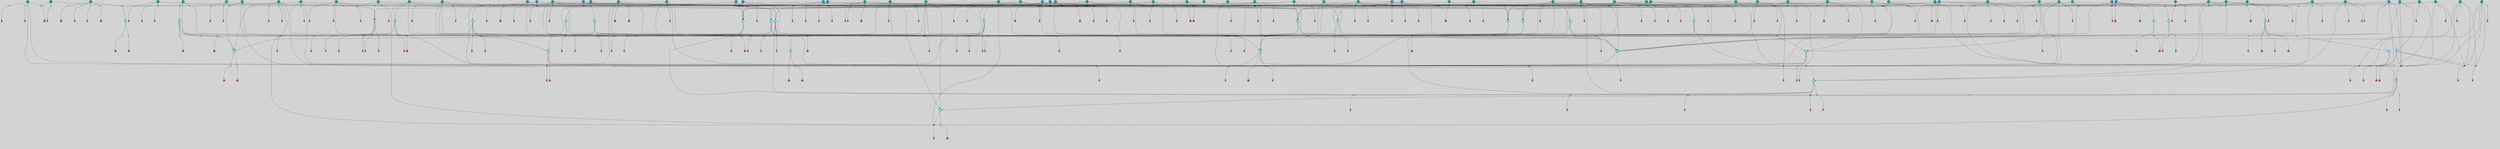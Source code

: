 // File exported with GEGELATI v1.3.1
// On the 2024-04-08 17:40:08
// With the File::TPGGraphDotExporter
digraph{
	graph[pad = "0.212, 0.055" bgcolor = lightgray]
	node[shape=circle style = filled label = ""]
		T3 [fillcolor="#66ddff"]
		T4 [fillcolor="#66ddff"]
		T7 [fillcolor="#66ddff"]
		T9 [fillcolor="#66ddff"]
		T11 [fillcolor="#66ddff"]
		T24 [fillcolor="#66ddff"]
		T27 [fillcolor="#66ddff"]
		T54 [fillcolor="#66ddff"]
		T95 [fillcolor="#66ddff"]
		T96 [fillcolor="#66ddff"]
		T111 [fillcolor="#66ddff"]
		T129 [fillcolor="#66ddff"]
		T131 [fillcolor="#66ddff"]
		T159 [fillcolor="#66ddff"]
		T160 [fillcolor="#66ddff"]
		T195 [fillcolor="#66ddff"]
		T212 [fillcolor="#66ddff"]
		T214 [fillcolor="#1199bb"]
		T242 [fillcolor="#66ddff"]
		T244 [fillcolor="#1199bb"]
		T261 [fillcolor="#1199bb"]
		T264 [fillcolor="#1199bb"]
		T280 [fillcolor="#1199bb"]
		T282 [fillcolor="#66ddff"]
		T286 [fillcolor="#1199bb"]
		T304 [fillcolor="#1199bb"]
		T318 [fillcolor="#66ddff"]
		T323 [fillcolor="#66ddff"]
		T324 [fillcolor="#66ddff"]
		T325 [fillcolor="#66ddff"]
		T326 [fillcolor="#1199bb"]
		T327 [fillcolor="#66ddff"]
		T328 [fillcolor="#66ddff"]
		T329 [fillcolor="#66ddff"]
		T330 [fillcolor="#1199bb"]
		T332 [fillcolor="#1199bb"]
		T342 [fillcolor="#1199bb"]
		T345 [fillcolor="#1199bb"]
		T347 [fillcolor="#1199bb"]
		T349 [fillcolor="#1199bb"]
		T366 [fillcolor="#1199bb"]
		T375 [fillcolor="#1199bb"]
		T377 [fillcolor="#1199bb"]
		T380 [fillcolor="#1199bb"]
		T391 [fillcolor="#1199bb"]
		T393 [fillcolor="#1199bb"]
		T394 [fillcolor="#1199bb"]
		T404 [fillcolor="#66ddff"]
		T406 [fillcolor="#1199bb"]
		T409 [fillcolor="#66ddff"]
		T410 [fillcolor="#66ddff"]
		T411 [fillcolor="#1199bb"]
		T412 [fillcolor="#66ddff"]
		T413 [fillcolor="#1199bb"]
		T414 [fillcolor="#1199bb"]
		T416 [fillcolor="#1199bb"]
		T417 [fillcolor="#1199bb"]
		T419 [fillcolor="#1199bb"]
		T421 [fillcolor="#1199bb"]
		T422 [fillcolor="#1199bb"]
		T425 [fillcolor="#1199bb"]
		T427 [fillcolor="#1199bb"]
		T428 [fillcolor="#1199bb"]
		T429 [fillcolor="#1199bb"]
		T430 [fillcolor="#1199bb"]
		T431 [fillcolor="#1199bb"]
		T432 [fillcolor="#1199bb"]
		T433 [fillcolor="#1199bb"]
		T434 [fillcolor="#66ddff"]
		T435 [fillcolor="#1199bb"]
		T437 [fillcolor="#1199bb"]
		T438 [fillcolor="#1199bb"]
		T439 [fillcolor="#1199bb"]
		T440 [fillcolor="#1199bb"]
		T441 [fillcolor="#1199bb"]
		T444 [fillcolor="#1199bb"]
		T445 [fillcolor="#1199bb"]
		T446 [fillcolor="#1199bb"]
		T447 [fillcolor="#1199bb"]
		T448 [fillcolor="#1199bb"]
		T449 [fillcolor="#1199bb"]
		T450 [fillcolor="#1199bb"]
		T451 [fillcolor="#1199bb"]
		T452 [fillcolor="#1199bb"]
		T453 [fillcolor="#1199bb"]
		T454 [fillcolor="#1199bb"]
		T455 [fillcolor="#1199bb"]
		T456 [fillcolor="#1199bb"]
		T457 [fillcolor="#1199bb"]
		T458 [fillcolor="#1199bb"]
		T459 [fillcolor="#1199bb"]
		T460 [fillcolor="#1199bb"]
		T461 [fillcolor="#1199bb"]
		T462 [fillcolor="#1199bb"]
		T463 [fillcolor="#1199bb"]
		T464 [fillcolor="#1199bb"]
		T465 [fillcolor="#1199bb"]
		T466 [fillcolor="#1199bb"]
		T467 [fillcolor="#1199bb"]
		T468 [fillcolor="#1199bb"]
		T469 [fillcolor="#1199bb"]
		T470 [fillcolor="#1199bb"]
		T471 [fillcolor="#1199bb"]
		T472 [fillcolor="#1199bb"]
		T473 [fillcolor="#1199bb"]
		T474 [fillcolor="#1199bb"]
		T475 [fillcolor="#1199bb"]
		T476 [fillcolor="#1199bb"]
		P3655 [fillcolor="#cccccc" shape=point] //6|
		I3655 [shape=box style=invis label="6|1&2|6#1|7&#92;n10|7&2|0#1|5&#92;n9|4&0|1#2|2&#92;n8|6&0|0#1|0&#92;n"]
		P3655 -> I3655[style=invis]
		A2859 [fillcolor="#ff3366" shape=box margin=0.03 width=0 height=0 label="3"]
		T3 -> P3655 -> A2859
		P3656 [fillcolor="#cccccc" shape=point] //3|
		I3656 [shape=box style=invis label="7|6&2|4#0|2&#92;n10|3&2|7#1|4&#92;n11|6&0|4#0|1&#92;n7|1&0|0#2|6&#92;n7|6&0|3#2|6&#92;n4|0&2|6#0|1&#92;n4|4&2|5#0|2&#92;n4|6&0|4#2|7&#92;n10|0&2|3#1|5&#92;n2|6&0|5#0|2&#92;n1|0&2|3#0|7&#92;n1|6&2|0#0|5&#92;n6|2&0|1#0|7&#92;n9|2&0|3#2|7&#92;n5|3&0|6#0|6&#92;n1|7&2|5#2|3&#92;n8|1&2|7#0|6&#92;n1|0&2|5#2|1&#92;n7|1&2|2#2|5&#92;n7|4&2|6#0|3&#92;n"]
		P3656 -> I3656[style=invis]
		A2860 [fillcolor="#ff3366" shape=box margin=0.03 width=0 height=0 label="4"]
		T3 -> P3656 -> A2860
		P3657 [fillcolor="#cccccc" shape=point] //7|
		I3657 [shape=box style=invis label="0|2&2|4#2|6&#92;n5|3&0|6#0|1&#92;n4|7&2|6#0|5&#92;n7|6&0|7#0|5&#92;n10|7&2|2#1|1&#92;n"]
		P3657 -> I3657[style=invis]
		A2861 [fillcolor="#ff3366" shape=box margin=0.03 width=0 height=0 label="4"]
		T4 -> P3657 -> A2861
		P3658 [fillcolor="#cccccc" shape=point] //0|
		I3658 [shape=box style=invis label="2|5&0|1#0|6&#92;n6|1&2|2#2|7&#92;n8|0&0|3#1|4&#92;n4|3&2|5#2|4&#92;n8|1&2|4#0|0&#92;n6|6&0|1#2|6&#92;n11|7&2|4#2|5&#92;n6|2&2|4#0|2&#92;n8|5&2|4#2|4&#92;n2|1&2|1#2|2&#92;n2|7&2|5#2|6&#92;n9|7&0|5#0|4&#92;n1|2&0|5#2|6&#92;n4|2&2|3#2|7&#92;n3|3&2|1#0|2&#92;n"]
		P3658 -> I3658[style=invis]
		A2862 [fillcolor="#ff3366" shape=box margin=0.03 width=0 height=0 label="5"]
		T4 -> P3658 -> A2862
		P3659 [fillcolor="#cccccc" shape=point] //-3|
		I3659 [shape=box style=invis label="1|6&2|7#0|7&#92;n10|2&0|7#1|3&#92;n9|6&2|7#2|2&#92;n5|3&0|7#0|7&#92;n1|6&2|3#0|0&#92;n2|3&2|3#2|2&#92;n5|1&2|6#0|6&#92;n"]
		P3659 -> I3659[style=invis]
		A2863 [fillcolor="#ff3366" shape=box margin=0.03 width=0 height=0 label="7"]
		T7 -> P3659 -> A2863
		P3660 [fillcolor="#cccccc" shape=point] //5|
		I3660 [shape=box style=invis label="0|5&2|3#0|1&#92;n0|6&2|1#2|4&#92;n6|2&2|6#0|7&#92;n7|4&0|3#0|1&#92;n5|4&0|7#1|6&#92;n9|1&0|5#2|2&#92;n6|3&2|3#1|7&#92;n11|7&2|4#1|6&#92;n2|5&0|1#0|0&#92;n4|7&0|0#0|2&#92;n6|2&0|6#0|0&#92;n2|1&2|6#2|4&#92;n10|0&2|0#1|0&#92;n6|6&2|4#0|6&#92;n"]
		P3660 -> I3660[style=invis]
		A2864 [fillcolor="#ff3366" shape=box margin=0.03 width=0 height=0 label="8"]
		T7 -> P3660 -> A2864
		P3661 [fillcolor="#cccccc" shape=point] //-6|
		I3661 [shape=box style=invis label="11|1&0|7#2|0&#92;n10|4&0|1#1|0&#92;n4|3&2|4#2|1&#92;n0|5&2|0#0|0&#92;n6|1&0|0#0|3&#92;n8|2&2|0#0|4&#92;n11|4&2|0#1|6&#92;n7|0&2|6#2|3&#92;n5|3&2|6#2|0&#92;n2|0&2|0#0|4&#92;n"]
		P3661 -> I3661[style=invis]
		A2865 [fillcolor="#ff3366" shape=box margin=0.03 width=0 height=0 label="9"]
		T9 -> P3661 -> A2865
		P3662 [fillcolor="#cccccc" shape=point] //2|
		I3662 [shape=box style=invis label="6|3&2|7#1|4&#92;n8|6&0|0#2|5&#92;n2|1&0|2#0|3&#92;n8|7&0|6#0|4&#92;n2|1&2|0#0|1&#92;n0|0&2|2#2|3&#92;n6|6&0|7#2|1&#92;n6|1&0|7#2|6&#92;n5|4&2|7#0|4&#92;n0|3&0|4#2|0&#92;n11|0&2|0#2|5&#92;n4|5&2|5#2|4&#92;n5|7&0|6#0|4&#92;n9|7&2|5#0|3&#92;n5|4&2|1#0|3&#92;n5|3&0|1#1|7&#92;n0|4&0|3#2|5&#92;n"]
		P3662 -> I3662[style=invis]
		A2866 [fillcolor="#ff3366" shape=box margin=0.03 width=0 height=0 label="10"]
		T9 -> P3662 -> A2866
		P3663 [fillcolor="#cccccc" shape=point] //6|
		I3663 [shape=box style=invis label="3|0&2|7#2|2&#92;n3|2&0|4#2|5&#92;n5|1&0|2#1|0&#92;n8|7&0|1#2|0&#92;n8|5&0|3#0|6&#92;n0|2&0|2#2|3&#92;n1|5&2|5#0|5&#92;n5|6&0|6#0|7&#92;n6|7&0|0#2|6&#92;n1|2&2|3#0|0&#92;n7|7&2|3#0|4&#92;n0|7&2|7#0|6&#92;n1|0&2|2#2|7&#92;n4|4&0|1#0|0&#92;n"]
		P3663 -> I3663[style=invis]
		A2867 [fillcolor="#ff3366" shape=box margin=0.03 width=0 height=0 label="11"]
		T11 -> P3663 -> A2867
		P3664 [fillcolor="#cccccc" shape=point] //-4|
		I3664 [shape=box style=invis label="4|1&0|4#2|6&#92;n1|2&2|2#2|0&#92;n1|2&2|0#0|6&#92;n8|4&2|3#2|5&#92;n5|5&2|1#1|0&#92;n"]
		P3664 -> I3664[style=invis]
		A2868 [fillcolor="#ff3366" shape=box margin=0.03 width=0 height=0 label="12"]
		T11 -> P3664 -> A2868
		P3665 [fillcolor="#cccccc" shape=point] //-3|
		I3665 [shape=box style=invis label="8|1&2|3#0|5&#92;n0|6&0|5#0|5&#92;n3|7&2|1#0|6&#92;n3|5&0|1#0|0&#92;n9|5&2|0#0|4&#92;n3|5&0|2#0|3&#92;n10|6&2|4#1|0&#92;n9|4&2|7#2|6&#92;n1|7&2|5#2|2&#92;n"]
		P3665 -> I3665[style=invis]
		A2869 [fillcolor="#ff3366" shape=box margin=0.03 width=0 height=0 label="5"]
		T4 -> P3665 -> A2869
		P3666 [fillcolor="#cccccc" shape=point] //1|
		I3666 [shape=box style=invis label="5|1&0|6#2|7&#92;n2|4&0|4#2|2&#92;n0|6&0|5#0|4&#92;n10|6&2|5#1|6&#92;n9|3&0|1#1|7&#92;n10|3&2|2#1|0&#92;n5|0&0|0#2|1&#92;n11|3&2|3#1|5&#92;n10|3&0|1#1|0&#92;n2|4&0|1#0|1&#92;n0|2&0|3#2|4&#92;n9|2&2|1#2|5&#92;n11|7&2|6#2|6&#92;n"]
		P3666 -> I3666[style=invis]
		T24 -> P3666 -> T7
		P3667 [fillcolor="#cccccc" shape=point] //5|
		I3667 [shape=box style=invis label="3|0&2|0#0|1&#92;n3|0&0|7#0|1&#92;n5|3&0|2#2|6&#92;n4|4&2|4#2|6&#92;n11|2&0|7#1|6&#92;n2|7&2|2#2|5&#92;n9|3&2|6#2|7&#92;n7|7&0|0#0|4&#92;n6|1&2|4#2|3&#92;n5|4&2|0#1|6&#92;n1|3&0|7#0|4&#92;n"]
		P3667 -> I3667[style=invis]
		A2870 [fillcolor="#ff3366" shape=box margin=0.03 width=0 height=0 label="7"]
		T24 -> P3667 -> A2870
		P3668 [fillcolor="#cccccc" shape=point] //-2|
		I3668 [shape=box style=invis label="4|1&0|4#0|3&#92;n4|2&0|5#2|0&#92;n5|5&2|6#0|5&#92;n1|4&0|1#0|2&#92;n6|3&2|7#1|5&#92;n0|4&2|0#0|3&#92;n8|5&2|5#1|2&#92;n10|7&2|7#1|1&#92;n3|4&0|0#2|1&#92;n3|6&2|5#2|5&#92;n8|3&0|1#0|7&#92;n10|0&2|7#1|3&#92;n4|1&2|4#0|1&#92;n9|3&2|0#0|4&#92;n3|6&2|0#0|4&#92;n1|2&0|6#2|1&#92;n4|0&2|1#2|2&#92;n"]
		P3668 -> I3668[style=invis]
		A2871 [fillcolor="#ff3366" shape=box margin=0.03 width=0 height=0 label="14"]
		T24 -> P3668 -> A2871
		P3669 [fillcolor="#cccccc" shape=point] //2|
		I3669 [shape=box style=invis label="9|1&2|3#0|1&#92;n5|2&2|0#2|4&#92;n3|6&2|5#2|7&#92;n7|0&2|5#0|4&#92;n1|2&0|3#0|5&#92;n7|3&2|7#0|0&#92;n"]
		P3669 -> I3669[style=invis]
		A2872 [fillcolor="#ff3366" shape=box margin=0.03 width=0 height=0 label="2"]
		T27 -> P3669 -> A2872
		P3670 [fillcolor="#cccccc" shape=point] //-6|
		I3670 [shape=box style=invis label="7|5&0|4#0|4&#92;n11|0&2|5#2|1&#92;n"]
		P3670 -> I3670[style=invis]
		A2873 [fillcolor="#ff3366" shape=box margin=0.03 width=0 height=0 label="3"]
		T27 -> P3670 -> A2873
		T27 -> P3656
		T27 -> P3658
		P3671 [fillcolor="#cccccc" shape=point] //0|
		I3671 [shape=box style=invis label="4|0&0|3#2|7&#92;n10|2&0|3#1|7&#92;n3|5&0|2#0|3&#92;n4|5&0|0#2|1&#92;n10|7&2|0#1|2&#92;n5|3&2|3#1|6&#92;n9|5&2|0#0|4&#92;n5|4&2|7#0|2&#92;n10|3&2|7#1|4&#92;n7|2&0|1#2|6&#92;n8|6&0|5#0|5&#92;n8|7&2|3#0|5&#92;n2|6&2|4#0|0&#92;n"]
		P3671 -> I3671[style=invis]
		A2874 [fillcolor="#ff3366" shape=box margin=0.03 width=0 height=0 label="5"]
		T27 -> P3671 -> A2874
		P3672 [fillcolor="#cccccc" shape=point] //8|
		I3672 [shape=box style=invis label="9|0&0|1#2|0&#92;n10|1&2|5#1|4&#92;n8|2&2|6#0|4&#92;n2|4&2|5#2|3&#92;n4|2&2|2#0|2&#92;n7|5&0|2#0|0&#92;n8|2&2|1#1|3&#92;n8|7&0|7#2|1&#92;n1|1&0|0#0|7&#92;n5|6&2|5#1|0&#92;n6|6&2|5#0|0&#92;n11|4&0|3#2|6&#92;n4|2&2|4#0|7&#92;n5|6&0|1#2|0&#92;n11|3&0|2#0|7&#92;n"]
		P3672 -> I3672[style=invis]
		A2875 [fillcolor="#ff3366" shape=box margin=0.03 width=0 height=0 label="6"]
		T54 -> P3672 -> A2875
		T54 -> P3667
		P3673 [fillcolor="#cccccc" shape=point] //-10|
		I3673 [shape=box style=invis label="3|6&0|0#0|4&#92;n4|1&2|4#0|1&#92;n5|1&0|1#0|4&#92;n5|5&2|6#0|5&#92;n6|5&0|6#0|3&#92;n11|1&2|0#0|1&#92;n0|7&2|0#0|3&#92;n1|2&0|6#0|1&#92;n8|0&0|4#2|0&#92;n0|4&0|7#2|7&#92;n7|0&2|7#1|3&#92;n3|1&0|5#2|5&#92;n5|1&0|4#0|3&#92;n2|2&0|2#0|0&#92;n8|3&0|1#0|7&#92;n3|0&0|3#0|5&#92;n7|2&0|5#2|0&#92;n6|3&2|7#1|5&#92;n4|7&2|7#2|1&#92;n"]
		P3673 -> I3673[style=invis]
		A2876 [fillcolor="#ff3366" shape=box margin=0.03 width=0 height=0 label="14"]
		T54 -> P3673 -> A2876
		T54 -> P3660
		P3674 [fillcolor="#cccccc" shape=point] //4|
		I3674 [shape=box style=invis label="4|3&0|6#0|3&#92;n5|7&2|3#2|2&#92;n5|6&0|7#1|2&#92;n1|4&2|6#0|3&#92;n8|4&2|1#2|5&#92;n9|5&2|4#1|4&#92;n2|4&0|5#0|7&#92;n10|0&0|6#1|3&#92;n3|0&0|6#0|2&#92;n2|7&2|7#2|6&#92;n5|2&0|5#1|5&#92;n10|4&2|5#1|7&#92;n4|0&0|4#2|4&#92;n11|1&0|4#2|6&#92;n10|6&2|0#1|4&#92;n9|7&0|3#1|4&#92;n4|5&2|7#0|6&#92;n11|5&2|6#2|3&#92;n0|3&0|5#0|1&#92;n"]
		P3674 -> I3674[style=invis]
		A2877 [fillcolor="#ff3366" shape=box margin=0.03 width=0 height=0 label="13"]
		T95 -> P3674 -> A2877
		P3675 [fillcolor="#cccccc" shape=point] //8|
		I3675 [shape=box style=invis label="9|7&0|5#2|5&#92;n3|3&2|3#0|2&#92;n9|5&2|2#1|0&#92;n2|3&0|6#0|3&#92;n4|4&2|5#2|7&#92;n11|3&2|0#1|5&#92;n6|6&2|1#2|2&#92;n4|6&0|1#2|2&#92;n2|5&2|7#2|2&#92;n7|7&2|2#2|3&#92;n6|5&0|3#2|6&#92;n6|7&0|6#0|2&#92;n"]
		P3675 -> I3675[style=invis]
		A2878 [fillcolor="#ff3366" shape=box margin=0.03 width=0 height=0 label="14"]
		T95 -> P3675 -> A2878
		P3676 [fillcolor="#cccccc" shape=point] //2|
		I3676 [shape=box style=invis label="4|1&0|4#2|6&#92;n5|5&2|1#1|0&#92;n1|0&2|0#0|6&#92;n8|4&2|3#2|5&#92;n"]
		P3676 -> I3676[style=invis]
		T95 -> P3676 -> T11
		P3677 [fillcolor="#cccccc" shape=point] //-9|
		I3677 [shape=box style=invis label="2|0&2|0#2|1&#92;n4|4&2|4#2|6&#92;n9|1&0|3#1|7&#92;n5|3&0|2#2|6&#92;n2|7&2|2#2|5&#92;n5|4&2|0#1|6&#92;n3|0&0|7#0|1&#92;n1|3&0|7#0|4&#92;n11|6&2|2#0|7&#92;n7|7&0|0#0|4&#92;n11|0&0|7#1|6&#92;n9|3&2|6#2|7&#92;n"]
		P3677 -> I3677[style=invis]
		A2879 [fillcolor="#ff3366" shape=box margin=0.03 width=0 height=0 label="7"]
		T95 -> P3677 -> A2879
		P3678 [fillcolor="#cccccc" shape=point] //-8|
		I3678 [shape=box style=invis label="7|5&0|4#2|4&#92;n"]
		P3678 -> I3678[style=invis]
		A2880 [fillcolor="#ff3366" shape=box margin=0.03 width=0 height=0 label="3"]
		T95 -> P3678 -> A2880
		P3679 [fillcolor="#cccccc" shape=point] //6|
		I3679 [shape=box style=invis label="0|5&2|3#0|1&#92;n0|6&2|1#2|4&#92;n9|1&0|5#2|2&#92;n7|4&0|3#0|1&#92;n5|4&0|7#1|6&#92;n2|5&0|1#0|0&#92;n6|3&2|3#1|7&#92;n11|7&2|4#1|6&#92;n6|2&2|6#0|1&#92;n4|7&0|0#0|2&#92;n6|2&0|6#0|0&#92;n9|1&2|6#2|4&#92;n10|0&2|0#1|0&#92;n6|6&2|4#0|6&#92;n"]
		P3679 -> I3679[style=invis]
		A2881 [fillcolor="#ff3366" shape=box margin=0.03 width=0 height=0 label="8"]
		T96 -> P3679 -> A2881
		P3680 [fillcolor="#cccccc" shape=point] //5|
		I3680 [shape=box style=invis label="10|4&0|1#1|0&#92;n4|3&2|4#2|1&#92;n2|0&2|0#0|4&#92;n6|1&0|0#0|3&#92;n8|2&2|0#0|4&#92;n0|0&0|0#0|0&#92;n11|4&2|0#1|6&#92;n7|0&2|6#2|3&#92;n5|3&2|6#2|0&#92;n0|0&2|0#0|0&#92;n"]
		P3680 -> I3680[style=invis]
		A2882 [fillcolor="#ff3366" shape=box margin=0.03 width=0 height=0 label="9"]
		T96 -> P3680 -> A2882
		T96 -> P3655
		P3681 [fillcolor="#cccccc" shape=point] //1|
		I3681 [shape=box style=invis label="5|4&0|7#1|6&#92;n0|6&2|1#2|4&#92;n7|4&0|3#0|1&#92;n0|5&2|3#0|1&#92;n9|1&0|5#2|2&#92;n6|3&2|3#1|7&#92;n11|7&2|4#1|6&#92;n2|5&0|1#0|0&#92;n7|5&2|3#1|1&#92;n4|7&0|0#0|2&#92;n6|2&0|6#0|0&#92;n2|1&2|6#2|4&#92;n10|0&2|7#1|0&#92;n6|6&2|4#0|6&#92;n"]
		P3681 -> I3681[style=invis]
		A2883 [fillcolor="#ff3366" shape=box margin=0.03 width=0 height=0 label="8"]
		T96 -> P3681 -> A2883
		T96 -> P3665
		P3682 [fillcolor="#cccccc" shape=point] //-5|
		I3682 [shape=box style=invis label="0|0&2|3#0|2&#92;n10|5&0|6#1|3&#92;n7|3&0|6#2|3&#92;n3|4&0|6#0|6&#92;n10|5&0|2#1|1&#92;n5|0&0|1#0|3&#92;n6|6&2|5#1|5&#92;n7|4&0|2#1|7&#92;n5|7&0|1#2|5&#92;n1|5&0|0#0|3&#92;n7|5&2|1#2|6&#92;n9|0&0|2#0|0&#92;n4|0&2|4#0|0&#92;n4|6&0|0#2|3&#92;n3|1&0|6#2|5&#92;n7|7&2|1#2|3&#92;n9|4&2|2#0|6&#92;n"]
		P3682 -> I3682[style=invis]
		T111 -> P3682 -> T9
		P3683 [fillcolor="#cccccc" shape=point] //7|
		I3683 [shape=box style=invis label="7|4&2|1#2|0&#92;n4|1&2|4#2|3&#92;n5|0&2|0#2|2&#92;n6|1&2|4#2|6&#92;n"]
		P3683 -> I3683[style=invis]
		A2884 [fillcolor="#ff3366" shape=box margin=0.03 width=0 height=0 label="9"]
		T111 -> P3683 -> A2884
		P3684 [fillcolor="#cccccc" shape=point] //2|
		I3684 [shape=box style=invis label="3|0&2|0#0|1&#92;n11|2&0|7#1|6&#92;n8|7&2|4#0|5&#92;n5|3&0|2#2|6&#92;n4|4&2|4#2|6&#92;n3|0&0|7#0|1&#92;n2|7&2|2#2|5&#92;n9|3&2|6#2|7&#92;n7|7&0|0#0|4&#92;n6|1&2|4#1|3&#92;n5|4&2|0#1|6&#92;n1|3&0|7#0|4&#92;n"]
		P3684 -> I3684[style=invis]
		A2885 [fillcolor="#ff3366" shape=box margin=0.03 width=0 height=0 label="7"]
		T111 -> P3684 -> A2885
		T111 -> P3661
		T129 -> P3672
		T129 -> P3667
		P3685 [fillcolor="#cccccc" shape=point] //10|
		I3685 [shape=box style=invis label="4|5&2|7#2|1&#92;n1|7&2|3#0|6&#92;n3|5&2|2#0|3&#92;n10|3&0|7#1|4&#92;n7|1&0|4#2|6&#92;n10|2&0|3#1|7&#92;n9|5&2|0#0|4&#92;n4|0&0|3#2|7&#92;n11|4&2|6#1|2&#92;n5|4&2|7#0|2&#92;n2|6&2|4#0|0&#92;n6|5&0|7#2|1&#92;n5|3&2|3#1|6&#92;n10|7&2|0#1|2&#92;n"]
		P3685 -> I3685[style=invis]
		A2886 [fillcolor="#ff3366" shape=box margin=0.03 width=0 height=0 label="5"]
		T129 -> P3685 -> A2886
		P3686 [fillcolor="#cccccc" shape=point] //5|
		I3686 [shape=box style=invis label="9|4&2|3#1|3&#92;n0|4&2|4#0|5&#92;n6|1&2|6#2|5&#92;n4|0&0|5#2|0&#92;n"]
		P3686 -> I3686[style=invis]
		A2887 [fillcolor="#ff3366" shape=box margin=0.03 width=0 height=0 label="7"]
		T129 -> P3686 -> A2887
		P3687 [fillcolor="#cccccc" shape=point] //6|
		I3687 [shape=box style=invis label="9|4&2|7#0|6&#92;n8|4&0|1#1|0&#92;n1|3&0|0#2|1&#92;n2|4&0|6#2|2&#92;n5|1&2|5#0|7&#92;n3|0&0|3#2|6&#92;n2|2&2|6#0|2&#92;n8|4&0|4#2|2&#92;n5|1&2|4#0|3&#92;n9|4&0|6#0|6&#92;n5|0&2|2#1|5&#92;n11|7&0|0#1|1&#92;n0|4&0|3#0|3&#92;n7|7&2|4#2|5&#92;n1|5&0|1#2|1&#92;n"]
		P3687 -> I3687[style=invis]
		A2888 [fillcolor="#ff3366" shape=box margin=0.03 width=0 height=0 label="1"]
		T129 -> P3687 -> A2888
		P3688 [fillcolor="#cccccc" shape=point] //6|
		I3688 [shape=box style=invis label="10|4&2|6#1|2&#92;n8|4&0|1#1|0&#92;n0|4&2|6#0|0&#92;n8|4&2|5#2|1&#92;n7|5&2|5#1|0&#92;n3|6&0|6#2|2&#92;n1|7&0|7#0|5&#92;n2|0&0|7#2|4&#92;n2|6&2|2#0|0&#92;n0|7&2|7#0|7&#92;n11|6&0|4#2|2&#92;n5|5&0|0#0|1&#92;n10|1&0|0#1|0&#92;n7|3&0|1#2|5&#92;n9|2&2|7#1|5&#92;n9|4&2|6#2|7&#92;n1|6&2|4#2|2&#92;n3|3&2|2#0|7&#92;n1|6&2|0#0|0&#92;n6|4&2|6#1|0&#92;n"]
		P3688 -> I3688[style=invis]
		A2889 [fillcolor="#ff3366" shape=box margin=0.03 width=0 height=0 label="1"]
		T131 -> P3688 -> A2889
		P3689 [fillcolor="#cccccc" shape=point] //9|
		I3689 [shape=box style=invis label="11|0&2|0#1|1&#92;n3|6&0|6#0|0&#92;n1|4&0|0#2|4&#92;n7|5&2|2#1|3&#92;n11|7&2|6#1|7&#92;n5|2&0|6#1|5&#92;n9|5&0|6#0|3&#92;n2|2&2|7#0|5&#92;n9|3&2|2#2|0&#92;n11|0&2|7#0|1&#92;n1|1&2|0#0|1&#92;n6|6&0|6#1|2&#92;n9|7&0|1#0|3&#92;n2|0&2|4#2|5&#92;n2|4&2|2#0|0&#92;n6|1&2|1#1|7&#92;n10|7&2|5#1|6&#92;n11|5&2|7#2|4&#92;n"]
		P3689 -> I3689[style=invis]
		A2890 [fillcolor="#ff3366" shape=box margin=0.03 width=0 height=0 label="1"]
		T131 -> P3689 -> A2890
		T131 -> P3670
		P3690 [fillcolor="#cccccc" shape=point] //5|
		I3690 [shape=box style=invis label="3|0&0|0#0|1&#92;n5|6&0|4#0|3&#92;n4|4&2|4#2|6&#92;n11|2&0|7#1|6&#92;n2|7&2|2#2|5&#92;n9|3&2|6#2|7&#92;n7|7&0|0#0|4&#92;n6|1&2|4#2|3&#92;n5|4&2|0#1|6&#92;n5|3&0|2#2|6&#92;n1|3&0|7#0|4&#92;n"]
		P3690 -> I3690[style=invis]
		A2891 [fillcolor="#ff3366" shape=box margin=0.03 width=0 height=0 label="7"]
		T131 -> P3690 -> A2891
		T131 -> P3686
		P3691 [fillcolor="#cccccc" shape=point] //7|
		I3691 [shape=box style=invis label="7|0&2|1#2|0&#92;n9|7&2|1#1|7&#92;n8|2&0|1#1|0&#92;n6|6&0|2#1|1&#92;n2|2&0|5#0|0&#92;n5|7&0|0#2|1&#92;n5|1&2|5#1|5&#92;n4|7&2|4#2|3&#92;n10|5&2|2#1|5&#92;n1|3&2|2#2|0&#92;n10|2&2|6#1|5&#92;n"]
		P3691 -> I3691[style=invis]
		A2892 [fillcolor="#ff3366" shape=box margin=0.03 width=0 height=0 label="1"]
		T159 -> P3691 -> A2892
		P3692 [fillcolor="#cccccc" shape=point] //7|
		I3692 [shape=box style=invis label="7|4&2|7#0|4&#92;n4|6&0|1#2|5&#92;n2|1&2|3#0|0&#92;n4|3&2|0#0|1&#92;n0|0&2|7#2|7&#92;n7|7&0|5#2|3&#92;n5|0&2|1#2|2&#92;n10|0&0|4#1|2&#92;n4|4&0|7#0|0&#92;n6|7&0|2#0|1&#92;n1|4&2|5#0|4&#92;n"]
		P3692 -> I3692[style=invis]
		A2893 [fillcolor="#ff3366" shape=box margin=0.03 width=0 height=0 label="0"]
		T159 -> P3692 -> A2893
		P3693 [fillcolor="#cccccc" shape=point] //5|
		I3693 [shape=box style=invis label="0|5&2|3#0|1&#92;n0|6&2|1#2|4&#92;n6|2&2|6#0|7&#92;n9|0&2|7#1|1&#92;n7|4&0|3#0|1&#92;n11|7&2|4#1|6&#92;n9|1&0|5#2|2&#92;n5|4&0|7#1|6&#92;n2|5&0|1#0|0&#92;n4|7&0|0#0|2&#92;n6|2&0|6#0|0&#92;n2|1&2|6#2|4&#92;n10|0&0|0#1|0&#92;n6|6&2|4#0|6&#92;n"]
		P3693 -> I3693[style=invis]
		T159 -> P3693 -> T129
		T160 -> P3674
		T160 -> P3677
		P3694 [fillcolor="#cccccc" shape=point] //5|
		I3694 [shape=box style=invis label="6|0&2|7#2|7&#92;n3|6&2|6#2|6&#92;n6|3&0|5#1|2&#92;n"]
		P3694 -> I3694[style=invis]
		A2894 [fillcolor="#ff3366" shape=box margin=0.03 width=0 height=0 label="3"]
		T160 -> P3694 -> A2894
		P3695 [fillcolor="#cccccc" shape=point] //-2|
		I3695 [shape=box style=invis label="11|7&2|0#1|7&#92;n4|3&0|1#2|5&#92;n0|4&2|4#2|7&#92;n1|6&0|0#0|4&#92;n4|0&0|0#0|5&#92;n0|6&2|3#2|0&#92;n9|6&2|5#1|3&#92;n0|7&2|1#2|5&#92;n4|4&0|5#0|1&#92;n10|4&0|0#1|0&#92;n"]
		P3695 -> I3695[style=invis]
		A2895 [fillcolor="#ff3366" shape=box margin=0.03 width=0 height=0 label="12"]
		T160 -> P3695 -> A2895
		T160 -> P3667
		P3696 [fillcolor="#cccccc" shape=point] //5|
		I3696 [shape=box style=invis label="3|0&2|0#2|1&#92;n3|0&0|7#0|1&#92;n5|3&0|2#2|6&#92;n4|4&2|4#2|6&#92;n5|4&2|0#1|6&#92;n2|7&2|2#2|5&#92;n1|3&0|7#0|4&#92;n11|6&2|2#0|7&#92;n7|7&0|0#0|4&#92;n6|1&2|4#2|3&#92;n11|0&0|7#1|6&#92;n9|3&2|6#2|7&#92;n"]
		P3696 -> I3696[style=invis]
		A2896 [fillcolor="#ff3366" shape=box margin=0.03 width=0 height=0 label="7"]
		T195 -> P3696 -> A2896
		P3697 [fillcolor="#cccccc" shape=point] //4|
		I3697 [shape=box style=invis label="7|1&0|6#0|1&#92;n6|7&2|7#1|7&#92;n10|1&2|1#1|1&#92;n9|6&2|2#1|4&#92;n4|7&0|4#2|2&#92;n9|6&0|5#1|1&#92;n10|0&2|6#1|6&#92;n5|1&0|1#2|3&#92;n10|1&0|5#1|0&#92;n3|4&2|3#0|0&#92;n8|2&0|5#2|4&#92;n1|6&2|0#0|0&#92;n2|3&0|1#2|6&#92;n5|2&2|2#1|6&#92;n2|2&0|1#2|1&#92;n3|1&2|7#0|3&#92;n6|7&2|3#0|4&#92;n"]
		P3697 -> I3697[style=invis]
		A2897 [fillcolor="#ff3366" shape=box margin=0.03 width=0 height=0 label="10"]
		T195 -> P3697 -> A2897
		P3698 [fillcolor="#cccccc" shape=point] //-4|
		I3698 [shape=box style=invis label="0|4&0|0#2|7&#92;n8|5&2|4#2|4&#92;n4|3&2|5#2|4&#92;n11|7&2|2#2|5&#92;n6|5&2|2#2|7&#92;n3|2&0|7#0|7&#92;n3|3&2|1#0|3&#92;n2|6&0|3#2|5&#92;n0|1&2|6#2|2&#92;n8|2&0|0#1|6&#92;n0|7&0|5#0|4&#92;n9|5&0|3#2|7&#92;n2|7&2|5#2|6&#92;n9|0&2|0#0|1&#92;n1|2&2|4#0|2&#92;n"]
		P3698 -> I3698[style=invis]
		T195 -> P3698 -> T27
		T195 -> P3692
		P3699 [fillcolor="#cccccc" shape=point] //6|
		I3699 [shape=box style=invis label="9|4&2|7#0|6&#92;n8|4&0|1#1|0&#92;n1|3&0|0#2|1&#92;n2|4&0|6#2|2&#92;n5|1&2|5#0|7&#92;n3|0&0|3#2|6&#92;n2|2&2|6#0|2&#92;n8|4&0|4#2|2&#92;n5|1&2|4#0|3&#92;n9|4&0|6#0|6&#92;n5|0&2|2#1|5&#92;n11|7&0|0#1|1&#92;n0|4&0|3#0|3&#92;n7|7&2|4#2|5&#92;n1|5&0|1#2|1&#92;n"]
		P3699 -> I3699[style=invis]
		A2898 [fillcolor="#ff3366" shape=box margin=0.03 width=0 height=0 label="1"]
		T212 -> P3699 -> A2898
		P3700 [fillcolor="#cccccc" shape=point] //5|
		I3700 [shape=box style=invis label="9|4&2|3#1|3&#92;n0|4&2|4#0|5&#92;n6|1&2|6#2|5&#92;n4|0&0|5#2|0&#92;n"]
		P3700 -> I3700[style=invis]
		A2899 [fillcolor="#ff3366" shape=box margin=0.03 width=0 height=0 label="7"]
		T212 -> P3700 -> A2899
		P3701 [fillcolor="#cccccc" shape=point] //5|
		I3701 [shape=box style=invis label="3|0&2|0#0|1&#92;n3|0&0|7#0|1&#92;n5|3&0|2#2|6&#92;n4|4&2|4#2|6&#92;n11|2&0|7#1|6&#92;n2|7&2|2#2|5&#92;n9|3&2|6#2|7&#92;n7|7&0|0#0|4&#92;n6|1&2|4#2|3&#92;n5|4&2|0#1|6&#92;n1|3&0|7#0|4&#92;n"]
		P3701 -> I3701[style=invis]
		A2900 [fillcolor="#ff3366" shape=box margin=0.03 width=0 height=0 label="7"]
		T212 -> P3701 -> A2900
		P3702 [fillcolor="#cccccc" shape=point] //8|
		I3702 [shape=box style=invis label="9|0&0|1#2|0&#92;n10|1&2|5#1|4&#92;n8|2&2|6#0|4&#92;n2|4&2|5#2|3&#92;n4|2&2|2#0|2&#92;n7|5&0|2#0|0&#92;n8|2&2|1#1|3&#92;n8|7&0|7#2|1&#92;n1|1&0|0#0|7&#92;n5|6&2|5#1|0&#92;n6|6&2|5#0|0&#92;n11|4&0|3#2|6&#92;n4|2&2|4#0|7&#92;n5|6&0|1#2|0&#92;n11|3&0|2#0|7&#92;n"]
		P3702 -> I3702[style=invis]
		A2901 [fillcolor="#ff3366" shape=box margin=0.03 width=0 height=0 label="6"]
		T212 -> P3702 -> A2901
		P3703 [fillcolor="#cccccc" shape=point] //10|
		I3703 [shape=box style=invis label="4|5&2|7#2|1&#92;n1|7&2|3#0|6&#92;n3|5&2|2#0|3&#92;n10|3&0|7#1|4&#92;n7|1&0|4#2|6&#92;n10|2&0|3#1|7&#92;n9|5&2|0#0|4&#92;n4|0&0|3#2|7&#92;n11|4&2|6#1|2&#92;n5|4&2|7#0|2&#92;n2|6&2|4#0|0&#92;n6|5&0|7#2|1&#92;n5|3&2|3#1|6&#92;n10|7&2|0#1|2&#92;n"]
		P3703 -> I3703[style=invis]
		A2902 [fillcolor="#ff3366" shape=box margin=0.03 width=0 height=0 label="5"]
		T212 -> P3703 -> A2902
		P3704 [fillcolor="#cccccc" shape=point] //5|
		I3704 [shape=box style=invis label="9|4&2|3#1|3&#92;n0|4&2|4#0|5&#92;n6|1&2|6#2|5&#92;n4|0&0|5#2|0&#92;n"]
		P3704 -> I3704[style=invis]
		A2903 [fillcolor="#ff3366" shape=box margin=0.03 width=0 height=0 label="7"]
		T214 -> P3704 -> A2903
		P3705 [fillcolor="#cccccc" shape=point] //10|
		I3705 [shape=box style=invis label="4|5&2|7#2|1&#92;n1|7&2|3#0|6&#92;n3|5&2|2#0|3&#92;n10|3&0|7#1|4&#92;n7|1&0|4#2|6&#92;n10|2&0|3#1|7&#92;n9|5&2|0#0|4&#92;n4|0&0|3#2|7&#92;n11|4&2|6#1|2&#92;n5|4&2|7#0|2&#92;n2|6&2|4#0|0&#92;n6|5&0|7#2|1&#92;n5|3&2|3#1|6&#92;n10|7&2|0#1|2&#92;n"]
		P3705 -> I3705[style=invis]
		A2904 [fillcolor="#ff3366" shape=box margin=0.03 width=0 height=0 label="5"]
		T214 -> P3705 -> A2904
		P3706 [fillcolor="#cccccc" shape=point] //8|
		I3706 [shape=box style=invis label="9|0&0|1#2|0&#92;n10|1&2|5#1|4&#92;n8|2&2|6#0|4&#92;n2|4&2|5#2|3&#92;n4|2&2|2#0|2&#92;n7|5&0|2#0|0&#92;n8|2&2|1#1|3&#92;n8|7&0|7#2|1&#92;n1|1&0|0#0|7&#92;n5|6&2|5#1|0&#92;n6|6&2|5#0|0&#92;n11|4&0|3#2|6&#92;n4|2&2|4#0|7&#92;n5|6&0|1#2|0&#92;n11|3&0|2#0|7&#92;n"]
		P3706 -> I3706[style=invis]
		A2905 [fillcolor="#ff3366" shape=box margin=0.03 width=0 height=0 label="6"]
		T214 -> P3706 -> A2905
		P3707 [fillcolor="#cccccc" shape=point] //5|
		I3707 [shape=box style=invis label="3|0&2|0#0|1&#92;n3|0&0|7#0|1&#92;n5|3&0|2#2|6&#92;n4|4&2|4#2|6&#92;n11|2&0|7#1|6&#92;n2|7&2|2#2|5&#92;n9|3&2|6#2|7&#92;n7|7&0|0#0|4&#92;n6|1&2|4#2|3&#92;n5|4&2|0#1|6&#92;n1|3&0|7#0|4&#92;n"]
		P3707 -> I3707[style=invis]
		A2906 [fillcolor="#ff3366" shape=box margin=0.03 width=0 height=0 label="7"]
		T214 -> P3707 -> A2906
		P3708 [fillcolor="#cccccc" shape=point] //6|
		I3708 [shape=box style=invis label="9|4&2|7#0|6&#92;n8|4&0|1#1|0&#92;n1|3&0|0#2|1&#92;n2|4&0|6#2|2&#92;n5|1&2|5#0|7&#92;n3|0&0|3#2|6&#92;n2|2&2|6#0|2&#92;n8|4&0|4#2|2&#92;n5|1&2|4#0|3&#92;n9|4&0|6#0|6&#92;n5|0&2|2#1|5&#92;n11|7&0|0#1|1&#92;n0|4&0|3#0|3&#92;n7|7&2|4#2|5&#92;n1|5&0|1#2|1&#92;n"]
		P3708 -> I3708[style=invis]
		A2907 [fillcolor="#ff3366" shape=box margin=0.03 width=0 height=0 label="1"]
		T214 -> P3708 -> A2907
		P3709 [fillcolor="#cccccc" shape=point] //5|
		I3709 [shape=box style=invis label="1|6&2|7#0|7&#92;n9|2&2|7#2|2&#92;n10|2&0|7#1|3&#92;n5|3&0|7#0|7&#92;n7|0&2|7#2|2&#92;n1|6&2|3#0|0&#92;n2|3&2|3#2|2&#92;n"]
		P3709 -> I3709[style=invis]
		A2908 [fillcolor="#ff3366" shape=box margin=0.03 width=0 height=0 label="7"]
		T242 -> P3709 -> A2908
		P3710 [fillcolor="#cccccc" shape=point] //-8|
		I3710 [shape=box style=invis label="7|5&0|2#2|1&#92;n1|0&2|6#0|0&#92;n7|1&2|6#1|1&#92;n8|7&0|3#1|6&#92;n3|7&2|3#2|4&#92;n"]
		P3710 -> I3710[style=invis]
		A2909 [fillcolor="#ff3366" shape=box margin=0.03 width=0 height=0 label="2"]
		T242 -> P3710 -> A2909
		P3711 [fillcolor="#cccccc" shape=point] //-3|
		I3711 [shape=box style=invis label="1|1&2|1#0|1&#92;n1|4&0|0#2|4&#92;n11|0&2|3#0|2&#92;n11|6&0|4#0|1&#92;n5|2&0|6#1|5&#92;n3|7&2|6#2|7&#92;n7|7&0|1#2|1&#92;n9|5&2|2#2|0&#92;n6|5&2|6#1|4&#92;n0|7&0|5#2|4&#92;n8|1&0|0#2|3&#92;n0|5&0|3#0|5&#92;n2|0&2|4#0|5&#92;n7|5&2|7#1|3&#92;n8|3&0|0#1|2&#92;n"]
		P3711 -> I3711[style=invis]
		A2910 [fillcolor="#ff3366" shape=box margin=0.03 width=0 height=0 label="1"]
		T242 -> P3711 -> A2910
		P3712 [fillcolor="#cccccc" shape=point] //-9|
		I3712 [shape=box style=invis label="4|7&2|6#0|5&#92;n11|3&0|2#2|6&#92;n10|2&2|4#1|6&#92;n3|0&2|6#2|7&#92;n4|3&0|5#0|7&#92;n2|3&0|7#0|7&#92;n10|6&0|7#1|5&#92;n10|1&2|2#1|1&#92;n1|7&0|3#2|6&#92;n"]
		P3712 -> I3712[style=invis]
		A2911 [fillcolor="#ff3366" shape=box margin=0.03 width=0 height=0 label="4"]
		T244 -> P3712 -> A2911
		P3713 [fillcolor="#cccccc" shape=point] //7|
		I3713 [shape=box style=invis label="7|2&0|4#1|3&#92;n7|7&0|0#0|4&#92;n4|4&2|4#2|6&#92;n2|3&2|2#2|5&#92;n8|0&0|2#2|1&#92;n9|3&2|6#2|7&#92;n6|4&2|4#2|3&#92;n3|3&2|0#0|1&#92;n6|4&2|0#1|6&#92;n5|3&0|7#0|4&#92;n"]
		P3713 -> I3713[style=invis]
		A2912 [fillcolor="#ff3366" shape=box margin=0.03 width=0 height=0 label="7"]
		T244 -> P3713 -> A2912
		P3714 [fillcolor="#cccccc" shape=point] //2|
		I3714 [shape=box style=invis label="4|5&2|7#2|1&#92;n1|7&2|3#0|6&#92;n3|5&2|2#0|3&#92;n10|3&2|7#1|4&#92;n7|1&0|4#2|6&#92;n4|0&0|3#2|7&#92;n9|5&2|0#0|4&#92;n10|2&0|3#1|7&#92;n11|4&2|6#1|2&#92;n10|3&2|1#1|6&#92;n5|4&2|7#0|2&#92;n2|6&2|4#0|0&#92;n6|5&0|7#2|1&#92;n5|3&2|3#1|6&#92;n10|7&2|0#1|2&#92;n"]
		P3714 -> I3714[style=invis]
		A2913 [fillcolor="#ff3366" shape=box margin=0.03 width=0 height=0 label="5"]
		T244 -> P3714 -> A2913
		P3715 [fillcolor="#cccccc" shape=point] //7|
		I3715 [shape=box style=invis label="8|4&2|1#2|5&#92;n4|1&2|7#2|1&#92;n11|5&2|6#0|3&#92;n10|4&2|5#1|7&#92;n4|0&0|4#2|4&#92;n4|5&2|7#0|6&#92;n9|5&2|4#0|4&#92;n2|4&0|5#0|7&#92;n1|4&2|6#0|3&#92;n2|7&2|7#2|6&#92;n3|0&0|6#0|2&#92;n10|0&2|6#1|3&#92;n4|4&0|6#0|7&#92;n10|6&2|0#1|4&#92;n5|4&2|6#1|1&#92;n9|7&0|3#0|4&#92;n5|6&0|7#1|2&#92;n5|7&2|3#2|2&#92;n0|3&0|5#0|1&#92;n"]
		P3715 -> I3715[style=invis]
		T244 -> P3715 -> T9
		T261 -> P3691
		P3716 [fillcolor="#cccccc" shape=point] //-3|
		I3716 [shape=box style=invis label="3|7&0|0#0|2&#92;n11|5&0|1#1|1&#92;n4|1&0|6#2|6&#92;n4|0&0|1#0|5&#92;n"]
		P3716 -> I3716[style=invis]
		T261 -> P3716 -> T24
		P3717 [fillcolor="#cccccc" shape=point] //-5|
		I3717 [shape=box style=invis label="3|0&2|0#0|1&#92;n6|4&2|4#2|3&#92;n9|1&0|3#0|5&#92;n11|2&0|7#1|6&#92;n5|3&0|2#2|6&#92;n2|7&2|2#2|5&#92;n3|0&0|7#0|1&#92;n6|1&2|4#2|3&#92;n5|4&2|0#1|6&#92;n1|3&0|7#0|4&#92;n"]
		P3717 -> I3717[style=invis]
		T261 -> P3717 -> T160
		P3718 [fillcolor="#cccccc" shape=point] //-2|
		I3718 [shape=box style=invis label="5|4&0|2#2|4&#92;n5|6&2|4#2|3&#92;n3|3&0|6#0|6&#92;n10|0&2|0#1|6&#92;n"]
		P3718 -> I3718[style=invis]
		T261 -> P3718 -> T4
		T261 -> P3661
		T264 -> P3709
		P3719 [fillcolor="#cccccc" shape=point] //4|
		I3719 [shape=box style=invis label="7|1&2|6#1|3&#92;n10|1&0|3#1|6&#92;n8|5&2|3#2|1&#92;n11|5&0|0#2|6&#92;n4|1&0|6#0|0&#92;n11|1&0|2#0|3&#92;n2|0&2|1#0|7&#92;n"]
		P3719 -> I3719[style=invis]
		A2914 [fillcolor="#ff3366" shape=box margin=0.03 width=0 height=0 label="2"]
		T264 -> P3719 -> A2914
		P3720 [fillcolor="#cccccc" shape=point] //1|
		I3720 [shape=box style=invis label="9|7&0|2#2|2&#92;n6|5&0|1#1|0&#92;n2|2&0|0#2|1&#92;n4|3&2|2#2|3&#92;n2|5&2|2#0|0&#92;n10|7&0|5#1|1&#92;n9|5&2|7#2|5&#92;n7|7&2|5#2|5&#92;n8|0&2|4#0|1&#92;n5|4&2|0#0|2&#92;n2|5&2|2#2|6&#92;n4|4&0|2#2|1&#92;n7|2&2|4#0|0&#92;n10|0&2|2#1|1&#92;n10|4&2|3#1|0&#92;n"]
		P3720 -> I3720[style=invis]
		A2915 [fillcolor="#ff3366" shape=box margin=0.03 width=0 height=0 label="1"]
		T264 -> P3720 -> A2915
		P3721 [fillcolor="#cccccc" shape=point] //-8|
		I3721 [shape=box style=invis label="11|7&2|0#2|0&#92;n5|5&2|7#2|7&#92;n8|6&2|7#1|2&#92;n1|7&0|3#0|6&#92;n4|0&2|1#2|2&#92;n9|0&0|2#0|0&#92;n10|1&0|5#1|6&#92;n0|0&2|3#2|0&#92;n3|2&0|1#2|6&#92;n0|1&2|4#0|0&#92;n"]
		P3721 -> I3721[style=invis]
		A2916 [fillcolor="#ff3366" shape=box margin=0.03 width=0 height=0 label="6"]
		T264 -> P3721 -> A2916
		T280 -> P3674
		P3722 [fillcolor="#cccccc" shape=point] //1|
		I3722 [shape=box style=invis label="0|4&0|1#0|1&#92;n10|5&2|5#1|6&#92;n7|7&2|5#2|2&#92;n9|5&0|7#2|7&#92;n8|4&0|3#2|7&#92;n11|0&2|3#0|5&#92;n7|0&0|0#0|1&#92;n4|2&0|4#0|5&#92;n5|1&0|6#2|7&#92;n11|3&0|7#1|3&#92;n"]
		P3722 -> I3722[style=invis]
		T280 -> P3722 -> T7
		P3723 [fillcolor="#cccccc" shape=point] //-3|
		I3723 [shape=box style=invis label="4|5&0|0#0|0&#92;n4|7&0|0#0|2&#92;n0|6&2|1#2|4&#92;n9|1&0|5#2|2&#92;n10|0&2|0#1|0&#92;n6|6&2|4#0|6&#92;n2|5&0|1#0|0&#92;n6|3&2|3#1|7&#92;n11|7&2|4#1|6&#92;n6|2&2|6#0|1&#92;n6|2&0|0#0|0&#92;n9|1&2|6#2|4&#92;n10|4&0|3#1|1&#92;n5|4&2|7#1|6&#92;n"]
		P3723 -> I3723[style=invis]
		T280 -> P3723 -> T95
		P3724 [fillcolor="#cccccc" shape=point] //-4|
		I3724 [shape=box style=invis label="5|5&2|1#1|0&#92;n4|1&0|4#2|6&#92;n2|4&2|3#2|5&#92;n1|0&2|0#2|6&#92;n1|4&2|5#0|7&#92;n"]
		P3724 -> I3724[style=invis]
		T282 -> P3724 -> T11
		T282 -> P3696
		P3725 [fillcolor="#cccccc" shape=point] //-9|
		I3725 [shape=box style=invis label="1|0&0|0#2|2&#92;n0|0&0|5#2|4&#92;n10|4&0|2#1|6&#92;n6|2&0|1#1|1&#92;n9|7&0|0#1|2&#92;n3|6&2|4#2|0&#92;n10|7&2|5#1|2&#92;n"]
		P3725 -> I3725[style=invis]
		A2917 [fillcolor="#ff3366" shape=box margin=0.03 width=0 height=0 label="7"]
		T282 -> P3725 -> A2917
		T282 -> P3678
		P3726 [fillcolor="#cccccc" shape=point] //2|
		I3726 [shape=box style=invis label="0|3&0|0#2|7&#92;n3|6&2|5#2|5&#92;n7|4&0|0#1|1&#92;n4|1&0|0#0|6&#92;n1|6&0|2#0|1&#92;n8|6&0|2#2|4&#92;n4|4&2|4#0|3&#92;n1|0&2|4#0|1&#92;n9|2&2|3#0|7&#92;n10|5&2|2#1|1&#92;n10|6&0|1#1|2&#92;n3|3&2|2#0|5&#92;n11|3&0|2#1|0&#92;n4|5&0|6#0|4&#92;n0|7&0|6#2|2&#92;n3|2&0|5#0|1&#92;n"]
		P3726 -> I3726[style=invis]
		A2918 [fillcolor="#ff3366" shape=box margin=0.03 width=0 height=0 label="1"]
		T282 -> P3726 -> A2918
		P3727 [fillcolor="#cccccc" shape=point] //-2|
		I3727 [shape=box style=invis label="3|0&2|0#0|1&#92;n4|1&0|3#2|2&#92;n11|2&0|7#1|6&#92;n8|7&2|4#0|5&#92;n6|1&2|4#1|3&#92;n4|4&2|4#2|6&#92;n3|0&0|7#0|1&#92;n9|3&2|6#2|7&#92;n7|7&0|0#0|4&#92;n5|3&0|2#2|6&#92;n5|4&2|0#1|6&#92;n1|3&0|7#0|4&#92;n"]
		P3727 -> I3727[style=invis]
		A2919 [fillcolor="#ff3366" shape=box margin=0.03 width=0 height=0 label="7"]
		T286 -> P3727 -> A2919
		P3728 [fillcolor="#cccccc" shape=point] //-3|
		I3728 [shape=box style=invis label="8|4&0|1#1|0&#92;n7|4&0|6#0|0&#92;n3|6&0|6#2|2&#92;n9|4&0|0#2|7&#92;n0|7&2|7#2|7&#92;n0|2&2|7#0|5&#92;n6|3&0|3#0|7&#92;n11|6&0|0#2|2&#92;n2|0&2|3#2|2&#92;n10|1&0|6#1|3&#92;n2|5&0|0#0|1&#92;n4|3&0|1#2|5&#92;n1|6&2|0#0|0&#92;n"]
		P3728 -> I3728[style=invis]
		A2920 [fillcolor="#ff3366" shape=box margin=0.03 width=0 height=0 label="1"]
		T286 -> P3728 -> A2920
		P3729 [fillcolor="#cccccc" shape=point] //5|
		I3729 [shape=box style=invis label="3|0&2|0#0|1&#92;n3|0&0|7#0|3&#92;n5|3&0|2#2|6&#92;n4|4&2|4#2|6&#92;n11|2&0|7#1|6&#92;n9|3&2|6#2|7&#92;n2|7&2|2#2|5&#92;n7|7&0|0#0|4&#92;n6|1&2|4#2|3&#92;n1|3&0|7#0|4&#92;n"]
		P3729 -> I3729[style=invis]
		A2921 [fillcolor="#ff3366" shape=box margin=0.03 width=0 height=0 label="7"]
		T286 -> P3729 -> A2921
		P3730 [fillcolor="#cccccc" shape=point] //-5|
		I3730 [shape=box style=invis label="10|6&2|5#1|6&#92;n9|3&0|1#1|7&#92;n2|4&0|1#0|1&#92;n11|3&0|7#1|6&#92;n5|1&0|6#2|7&#92;n8|0&0|0#0|1&#92;n0|6&0|7#0|4&#92;n6|7&2|6#2|6&#92;n11|0&2|3#0|5&#92;n"]
		P3730 -> I3730[style=invis]
		T286 -> P3730 -> T7
		P3731 [fillcolor="#cccccc" shape=point] //-5|
		I3731 [shape=box style=invis label="8|4&0|1#1|4&#92;n11|6&0|0#2|2&#92;n8|5&2|4#1|1&#92;n9|4&0|0#2|7&#92;n3|7&0|7#2|7&#92;n2|5&0|0#0|1&#92;n6|3&0|3#0|7&#92;n3|6&0|6#2|2&#92;n2|0&2|3#2|2&#92;n2|2&2|1#2|3&#92;n6|0&2|3#0|3&#92;n10|1&0|6#1|3&#92;n"]
		P3731 -> I3731[style=invis]
		A2922 [fillcolor="#ff3366" shape=box margin=0.03 width=0 height=0 label="1"]
		T286 -> P3731 -> A2922
		P3732 [fillcolor="#cccccc" shape=point] //7|
		I3732 [shape=box style=invis label="7|0&2|1#2|0&#92;n9|7&2|1#1|7&#92;n8|2&0|1#1|0&#92;n6|6&0|2#1|1&#92;n2|2&0|5#0|0&#92;n5|7&0|0#2|1&#92;n5|1&2|5#1|5&#92;n4|7&2|4#2|3&#92;n10|5&2|2#1|5&#92;n1|3&2|2#2|0&#92;n10|2&2|6#1|5&#92;n"]
		P3732 -> I3732[style=invis]
		A2923 [fillcolor="#ff3366" shape=box margin=0.03 width=0 height=0 label="1"]
		T304 -> P3732 -> A2923
		T304 -> P3719
		P3733 [fillcolor="#cccccc" shape=point] //-2|
		I3733 [shape=box style=invis label="4|7&2|4#2|7&#92;n9|1&0|2#0|0&#92;n0|0&0|3#0|2&#92;n3|0&2|3#0|1&#92;n10|4&2|5#1|0&#92;n"]
		P3733 -> I3733[style=invis]
		T304 -> P3733 -> T242
		T304 -> P3705
		P3734 [fillcolor="#cccccc" shape=point] //1|
		I3734 [shape=box style=invis label="5|4&2|5#2|3&#92;n8|3&2|2#1|3&#92;n5|4&2|7#0|4&#92;n8|4&2|6#0|4&#92;n9|2&2|6#1|2&#92;n6|5&2|0#2|7&#92;n6|3&2|5#0|2&#92;n3|3&2|4#0|7&#92;n1|2&2|3#2|5&#92;n1|3&2|4#2|7&#92;n4|2&2|2#0|2&#92;n0|2&0|0#0|0&#92;n3|0&2|1#2|0&#92;n11|3&0|3#0|7&#92;n0|3&0|7#0|5&#92;n3|0&2|0#0|0&#92;n2|3&2|1#2|0&#92;n8|7&2|7#2|1&#92;n2|1&2|1#0|5&#92;n"]
		P3734 -> I3734[style=invis]
		A2924 [fillcolor="#ff3366" shape=box margin=0.03 width=0 height=0 label="6"]
		T304 -> P3734 -> A2924
		P3735 [fillcolor="#cccccc" shape=point] //5|
		I3735 [shape=box style=invis label="11|7&2|0#1|7&#92;n1|5&2|4#2|4&#92;n4|3&0|1#0|5&#92;n1|6&0|0#0|4&#92;n8|6&2|4#0|0&#92;n4|0&2|0#0|5&#92;n10|4&2|0#1|0&#92;n4|4&0|5#0|1&#92;n0|7&2|1#0|5&#92;n0|6&2|3#2|0&#92;n9|6&2|5#1|3&#92;n"]
		P3735 -> I3735[style=invis]
		T318 -> P3735 -> T195
		T318 -> P3712
		T318 -> P3713
		P3736 [fillcolor="#cccccc" shape=point] //-6|
		I3736 [shape=box style=invis label="9|0&2|0#0|1&#92;n3|2&0|2#0|3&#92;n5|4&0|5#1|7&#92;n2|1&0|4#0|3&#92;n9|2&2|0#2|4&#92;n7|6&0|4#0|2&#92;n2|3&0|6#2|6&#92;n1|2&0|3#2|0&#92;n"]
		P3736 -> I3736[style=invis]
		T318 -> P3736 -> T54
		P3737 [fillcolor="#cccccc" shape=point] //-2|
		I3737 [shape=box style=invis label="1|3&0|2#0|7&#92;n6|1&0|7#0|0&#92;n6|1&2|4#1|7&#92;n3|0&2|3#0|3&#92;n0|2&0|7#2|6&#92;n"]
		P3737 -> I3737[style=invis]
		T318 -> P3737 -> T195
		P3738 [fillcolor="#cccccc" shape=point] //-9|
		I3738 [shape=box style=invis label="2|0&2|0#2|1&#92;n4|4&2|4#2|6&#92;n9|1&0|3#1|7&#92;n5|3&0|2#2|6&#92;n2|7&2|2#2|5&#92;n5|4&2|0#1|6&#92;n3|0&0|7#0|1&#92;n1|3&0|7#0|4&#92;n11|6&2|2#0|7&#92;n7|7&0|0#0|4&#92;n11|0&0|7#1|6&#92;n9|3&2|6#2|7&#92;n"]
		P3738 -> I3738[style=invis]
		A2925 [fillcolor="#ff3366" shape=box margin=0.03 width=0 height=0 label="7"]
		T323 -> P3738 -> A2925
		P3739 [fillcolor="#cccccc" shape=point] //-4|
		I3739 [shape=box style=invis label="4|1&0|4#2|6&#92;n1|2&2|2#2|0&#92;n1|2&2|0#0|6&#92;n8|4&2|3#2|5&#92;n5|5&2|1#1|0&#92;n"]
		P3739 -> I3739[style=invis]
		A2926 [fillcolor="#ff3366" shape=box margin=0.03 width=0 height=0 label="12"]
		T324 -> P3739 -> A2926
		P3740 [fillcolor="#cccccc" shape=point] //8|
		I3740 [shape=box style=invis label="9|7&0|5#2|5&#92;n3|3&2|3#0|2&#92;n9|5&2|2#1|0&#92;n2|3&0|6#0|3&#92;n4|4&2|5#2|7&#92;n11|3&2|0#1|5&#92;n6|6&2|1#2|2&#92;n4|6&0|1#2|2&#92;n2|5&2|7#2|2&#92;n7|7&2|2#2|3&#92;n6|5&0|3#2|6&#92;n6|7&0|6#0|2&#92;n"]
		P3740 -> I3740[style=invis]
		A2927 [fillcolor="#ff3366" shape=box margin=0.03 width=0 height=0 label="14"]
		T323 -> P3740 -> A2927
		P3741 [fillcolor="#cccccc" shape=point] //-8|
		I3741 [shape=box style=invis label="7|5&0|4#2|4&#92;n"]
		P3741 -> I3741[style=invis]
		A2928 [fillcolor="#ff3366" shape=box margin=0.03 width=0 height=0 label="3"]
		T323 -> P3741 -> A2928
		P3742 [fillcolor="#cccccc" shape=point] //4|
		I3742 [shape=box style=invis label="4|3&0|6#0|3&#92;n5|7&2|3#2|2&#92;n5|6&0|7#1|2&#92;n1|4&2|6#0|3&#92;n8|4&2|1#2|5&#92;n9|5&2|4#1|4&#92;n2|4&0|5#0|7&#92;n10|0&0|6#1|3&#92;n3|0&0|6#0|2&#92;n2|7&2|7#2|6&#92;n5|2&0|5#1|5&#92;n10|4&2|5#1|7&#92;n4|0&0|4#2|4&#92;n11|1&0|4#2|6&#92;n10|6&2|0#1|4&#92;n9|7&0|3#1|4&#92;n4|5&2|7#0|6&#92;n11|5&2|6#2|3&#92;n0|3&0|5#0|1&#92;n"]
		P3742 -> I3742[style=invis]
		A2929 [fillcolor="#ff3366" shape=box margin=0.03 width=0 height=0 label="13"]
		T323 -> P3742 -> A2929
		P3743 [fillcolor="#cccccc" shape=point] //-3|
		I3743 [shape=box style=invis label="4|5&0|0#0|0&#92;n4|7&0|0#0|2&#92;n0|6&2|1#2|4&#92;n9|1&0|5#2|2&#92;n10|0&2|0#1|0&#92;n6|6&2|4#0|6&#92;n2|5&0|1#0|0&#92;n6|3&2|3#1|7&#92;n11|7&2|4#1|6&#92;n6|2&2|6#0|1&#92;n6|2&0|0#0|0&#92;n9|1&2|6#2|4&#92;n10|4&0|3#1|1&#92;n5|4&2|7#1|6&#92;n"]
		P3743 -> I3743[style=invis]
		T326 -> P3743 -> T323
		P3744 [fillcolor="#cccccc" shape=point] //2|
		I3744 [shape=box style=invis label="4|1&0|4#2|6&#92;n5|5&2|1#1|0&#92;n1|0&2|0#0|6&#92;n8|4&2|3#2|5&#92;n"]
		P3744 -> I3744[style=invis]
		T323 -> P3744 -> T324
		P3745 [fillcolor="#cccccc" shape=point] //5|
		I3745 [shape=box style=invis label="0|5&2|3#0|1&#92;n0|6&2|1#2|4&#92;n6|2&2|6#0|7&#92;n7|4&0|3#0|1&#92;n5|4&0|7#1|6&#92;n9|1&0|5#2|2&#92;n6|3&2|3#1|7&#92;n11|7&2|4#1|6&#92;n2|5&0|1#0|0&#92;n4|7&0|0#0|2&#92;n6|2&0|6#0|0&#92;n2|1&2|6#2|4&#92;n10|0&2|0#1|0&#92;n6|6&2|4#0|6&#92;n"]
		P3745 -> I3745[style=invis]
		A2930 [fillcolor="#ff3366" shape=box margin=0.03 width=0 height=0 label="8"]
		T325 -> P3745 -> A2930
		P3746 [fillcolor="#cccccc" shape=point] //-3|
		I3746 [shape=box style=invis label="1|6&2|7#0|7&#92;n10|2&0|7#1|3&#92;n9|6&2|7#2|2&#92;n5|3&0|7#0|7&#92;n1|6&2|3#0|0&#92;n2|3&2|3#2|2&#92;n5|1&2|6#0|6&#92;n"]
		P3746 -> I3746[style=invis]
		A2931 [fillcolor="#ff3366" shape=box margin=0.03 width=0 height=0 label="7"]
		T325 -> P3746 -> A2931
		P3747 [fillcolor="#cccccc" shape=point] //1|
		I3747 [shape=box style=invis label="0|4&0|1#0|1&#92;n10|5&2|5#1|6&#92;n7|7&2|5#2|2&#92;n9|5&0|7#2|7&#92;n8|4&0|3#2|7&#92;n11|0&2|3#0|5&#92;n7|0&0|0#0|1&#92;n4|2&0|4#0|5&#92;n5|1&0|6#2|7&#92;n11|3&0|7#1|3&#92;n"]
		P3747 -> I3747[style=invis]
		T326 -> P3747 -> T325
		P3748 [fillcolor="#cccccc" shape=point] //6|
		I3748 [shape=box style=invis label="3|0&2|7#2|2&#92;n3|2&0|4#2|5&#92;n5|1&0|2#1|0&#92;n8|7&0|1#2|0&#92;n8|5&0|3#0|6&#92;n0|2&0|2#2|3&#92;n1|5&2|5#0|5&#92;n5|6&0|6#0|7&#92;n6|7&0|0#2|6&#92;n1|2&2|3#0|0&#92;n7|7&2|3#0|4&#92;n0|7&2|7#0|6&#92;n1|0&2|2#2|7&#92;n4|4&0|1#0|0&#92;n"]
		P3748 -> I3748[style=invis]
		A2932 [fillcolor="#ff3366" shape=box margin=0.03 width=0 height=0 label="11"]
		T324 -> P3748 -> A2932
		P3749 [fillcolor="#cccccc" shape=point] //4|
		I3749 [shape=box style=invis label="4|3&0|6#0|3&#92;n5|7&2|3#2|2&#92;n5|6&0|7#1|2&#92;n1|4&2|6#0|3&#92;n8|4&2|1#2|5&#92;n9|5&2|4#1|4&#92;n2|4&0|5#0|7&#92;n10|0&0|6#1|3&#92;n3|0&0|6#0|2&#92;n2|7&2|7#2|6&#92;n5|2&0|5#1|5&#92;n10|4&2|5#1|7&#92;n4|0&0|4#2|4&#92;n11|1&0|4#2|6&#92;n10|6&2|0#1|4&#92;n9|7&0|3#1|4&#92;n4|5&2|7#0|6&#92;n11|5&2|6#2|3&#92;n0|3&0|5#0|1&#92;n"]
		P3749 -> I3749[style=invis]
		A2933 [fillcolor="#ff3366" shape=box margin=0.03 width=0 height=0 label="13"]
		T326 -> P3749 -> A2933
		P3750 [fillcolor="#cccccc" shape=point] //-4|
		I3750 [shape=box style=invis label="4|1&0|4#2|6&#92;n1|2&2|2#2|0&#92;n1|2&2|0#0|6&#92;n8|4&2|3#2|5&#92;n5|5&2|1#1|0&#92;n"]
		P3750 -> I3750[style=invis]
		A2934 [fillcolor="#ff3366" shape=box margin=0.03 width=0 height=0 label="12"]
		T327 -> P3750 -> A2934
		P3751 [fillcolor="#cccccc" shape=point] //-9|
		I3751 [shape=box style=invis label="2|0&2|0#2|1&#92;n4|4&2|4#2|6&#92;n9|1&0|3#1|7&#92;n5|3&0|2#2|6&#92;n2|7&2|2#2|5&#92;n5|4&2|0#1|6&#92;n3|0&0|7#0|1&#92;n1|3&0|7#0|4&#92;n11|6&2|2#0|7&#92;n7|7&0|0#0|4&#92;n11|0&0|7#1|6&#92;n9|3&2|6#2|7&#92;n"]
		P3751 -> I3751[style=invis]
		A2935 [fillcolor="#ff3366" shape=box margin=0.03 width=0 height=0 label="7"]
		T328 -> P3751 -> A2935
		P3752 [fillcolor="#cccccc" shape=point] //6|
		I3752 [shape=box style=invis label="3|0&2|7#2|2&#92;n3|2&0|4#2|5&#92;n5|1&0|2#1|0&#92;n8|7&0|1#2|0&#92;n8|5&0|3#0|6&#92;n0|2&0|2#2|3&#92;n1|5&2|5#0|5&#92;n5|6&0|6#0|7&#92;n6|7&0|0#2|6&#92;n1|2&2|3#0|0&#92;n7|7&2|3#0|4&#92;n0|7&2|7#0|6&#92;n1|0&2|2#2|7&#92;n4|4&0|1#0|0&#92;n"]
		P3752 -> I3752[style=invis]
		A2936 [fillcolor="#ff3366" shape=box margin=0.03 width=0 height=0 label="11"]
		T327 -> P3752 -> A2936
		P3753 [fillcolor="#cccccc" shape=point] //2|
		I3753 [shape=box style=invis label="4|1&0|4#2|6&#92;n5|5&2|1#1|0&#92;n1|0&2|0#0|6&#92;n8|4&2|3#2|5&#92;n"]
		P3753 -> I3753[style=invis]
		T328 -> P3753 -> T327
		P3754 [fillcolor="#cccccc" shape=point] //-3|
		I3754 [shape=box style=invis label="4|5&0|0#0|0&#92;n4|7&0|0#0|2&#92;n0|6&2|1#2|4&#92;n9|1&0|5#2|2&#92;n10|0&2|0#1|0&#92;n6|6&2|4#0|6&#92;n2|5&0|1#0|0&#92;n6|3&2|3#1|7&#92;n11|7&2|4#1|6&#92;n6|2&2|6#0|1&#92;n6|2&0|0#0|0&#92;n9|1&2|6#2|4&#92;n10|4&0|3#1|1&#92;n5|4&2|7#1|6&#92;n"]
		P3754 -> I3754[style=invis]
		T330 -> P3754 -> T328
		P3755 [fillcolor="#cccccc" shape=point] //5|
		I3755 [shape=box style=invis label="0|5&2|3#0|1&#92;n0|6&2|1#2|4&#92;n6|2&2|6#0|7&#92;n7|4&0|3#0|1&#92;n5|4&0|7#1|6&#92;n9|1&0|5#2|2&#92;n6|3&2|3#1|7&#92;n11|7&2|4#1|6&#92;n2|5&0|1#0|0&#92;n4|7&0|0#0|2&#92;n6|2&0|6#0|0&#92;n2|1&2|6#2|4&#92;n10|0&2|0#1|0&#92;n6|6&2|4#0|6&#92;n"]
		P3755 -> I3755[style=invis]
		A2937 [fillcolor="#ff3366" shape=box margin=0.03 width=0 height=0 label="8"]
		T329 -> P3755 -> A2937
		P3756 [fillcolor="#cccccc" shape=point] //8|
		I3756 [shape=box style=invis label="9|7&0|5#2|5&#92;n3|3&2|3#0|2&#92;n9|5&2|2#1|0&#92;n2|3&0|6#0|3&#92;n4|4&2|5#2|7&#92;n11|3&2|0#1|5&#92;n6|6&2|1#2|2&#92;n4|6&0|1#2|2&#92;n2|5&2|7#2|2&#92;n7|7&2|2#2|3&#92;n6|5&0|3#2|6&#92;n6|7&0|6#0|2&#92;n"]
		P3756 -> I3756[style=invis]
		A2938 [fillcolor="#ff3366" shape=box margin=0.03 width=0 height=0 label="14"]
		T328 -> P3756 -> A2938
		P3757 [fillcolor="#cccccc" shape=point] //-3|
		I3757 [shape=box style=invis label="1|6&2|7#0|7&#92;n10|2&0|7#1|3&#92;n9|6&2|7#2|2&#92;n5|3&0|7#0|7&#92;n1|6&2|3#0|0&#92;n2|3&2|3#2|2&#92;n5|1&2|6#0|6&#92;n"]
		P3757 -> I3757[style=invis]
		A2939 [fillcolor="#ff3366" shape=box margin=0.03 width=0 height=0 label="7"]
		T329 -> P3757 -> A2939
		P3758 [fillcolor="#cccccc" shape=point] //-8|
		I3758 [shape=box style=invis label="7|5&0|4#2|4&#92;n"]
		P3758 -> I3758[style=invis]
		A2940 [fillcolor="#ff3366" shape=box margin=0.03 width=0 height=0 label="3"]
		T328 -> P3758 -> A2940
		P3759 [fillcolor="#cccccc" shape=point] //4|
		I3759 [shape=box style=invis label="4|3&0|6#0|3&#92;n5|7&2|3#2|2&#92;n5|6&0|7#1|2&#92;n1|4&2|6#0|3&#92;n8|4&2|1#2|5&#92;n9|5&2|4#1|4&#92;n2|4&0|5#0|7&#92;n10|0&0|6#1|3&#92;n3|0&0|6#0|2&#92;n2|7&2|7#2|6&#92;n5|2&0|5#1|5&#92;n10|4&2|5#1|7&#92;n4|0&0|4#2|4&#92;n11|1&0|4#2|6&#92;n10|6&2|0#1|4&#92;n9|7&0|3#1|4&#92;n4|5&2|7#0|6&#92;n11|5&2|6#2|3&#92;n0|3&0|5#0|1&#92;n"]
		P3759 -> I3759[style=invis]
		A2941 [fillcolor="#ff3366" shape=box margin=0.03 width=0 height=0 label="13"]
		T328 -> P3759 -> A2941
		P3760 [fillcolor="#cccccc" shape=point] //1|
		I3760 [shape=box style=invis label="0|4&0|1#0|1&#92;n10|5&2|5#1|6&#92;n7|7&2|5#2|2&#92;n9|5&0|7#2|7&#92;n8|4&0|3#2|7&#92;n11|0&2|3#0|5&#92;n7|0&0|0#0|1&#92;n4|2&0|4#0|5&#92;n5|1&0|6#2|7&#92;n11|3&0|7#1|3&#92;n"]
		P3760 -> I3760[style=invis]
		T330 -> P3760 -> T329
		P3761 [fillcolor="#cccccc" shape=point] //4|
		I3761 [shape=box style=invis label="4|3&0|6#0|3&#92;n5|7&2|3#2|2&#92;n5|6&0|7#1|2&#92;n1|4&2|6#0|3&#92;n8|4&2|1#2|5&#92;n9|5&2|4#1|4&#92;n2|4&0|5#0|7&#92;n10|0&0|6#1|3&#92;n3|0&0|6#0|2&#92;n2|7&2|7#2|6&#92;n5|2&0|5#1|5&#92;n10|4&2|5#1|7&#92;n4|0&0|4#2|4&#92;n11|1&0|4#2|6&#92;n10|6&2|0#1|4&#92;n9|7&0|3#1|4&#92;n4|5&2|7#0|6&#92;n11|5&2|6#2|3&#92;n0|3&0|5#0|1&#92;n"]
		P3761 -> I3761[style=invis]
		A2942 [fillcolor="#ff3366" shape=box margin=0.03 width=0 height=0 label="13"]
		T330 -> P3761 -> A2942
		P3762 [fillcolor="#cccccc" shape=point] //-2|
		I3762 [shape=box style=invis label="5|2&2|0#2|4&#92;n9|1&2|3#0|1&#92;n3|6&2|5#2|7&#92;n7|0&2|1#0|4&#92;n1|2&0|3#0|5&#92;n7|3&2|7#0|0&#92;n"]
		P3762 -> I3762[style=invis]
		A2943 [fillcolor="#ff3366" shape=box margin=0.03 width=0 height=0 label="2"]
		T332 -> P3762 -> A2943
		P3763 [fillcolor="#cccccc" shape=point] //-5|
		I3763 [shape=box style=invis label="3|0&2|3#0|2&#92;n11|1&0|2#0|6&#92;n"]
		P3763 -> I3763[style=invis]
		T332 -> P3763 -> T111
		P3764 [fillcolor="#cccccc" shape=point] //5|
		I3764 [shape=box style=invis label="8|5&2|3#0|7&#92;n0|4&2|3#2|5&#92;n8|3&2|7#1|4&#92;n8|7&0|4#0|7&#92;n0|0&0|3#2|3&#92;n9|4&2|1#1|2&#92;n2|1&0|2#0|3&#92;n0|7&0|4#2|0&#92;n2|1&2|0#0|1&#92;n3|4&0|0#2|7&#92;n6|3&0|1#1|4&#92;n1|1&2|5#0|3&#92;n5|7&0|6#0|4&#92;n9|7&2|5#0|3&#92;n6|1&0|7#2|6&#92;n10|3&2|6#1|0&#92;n3|7&2|7#0|6&#92;n6|0&2|0#2|7&#92;n0|2&0|0#2|4&#92;n"]
		P3764 -> I3764[style=invis]
		A2944 [fillcolor="#ff3366" shape=box margin=0.03 width=0 height=0 label="10"]
		T332 -> P3764 -> A2944
		T332 -> P3667
		P3765 [fillcolor="#cccccc" shape=point] //-2|
		I3765 [shape=box style=invis label="7|4&2|6#0|0&#92;n7|2&0|7#0|4&#92;n4|4&2|5#0|2&#92;n7|6&0|3#2|6&#92;n11|6&0|4#0|3&#92;n4|4&2|2#2|6&#92;n8|0&0|3#0|7&#92;n10|6&2|0#1|5&#92;n2|6&0|5#0|2&#92;n7|4&0|0#2|2&#92;n10|3&2|7#1|4&#92;n4|7&0|2#2|1&#92;n7|2&0|5#2|2&#92;n1|7&2|5#2|5&#92;n10|1&2|2#1|7&#92;n10|1&2|2#1|5&#92;n2|5&0|2#2|0&#92;n1|0&2|6#2|1&#92;n4|6&0|4#2|2&#92;n"]
		P3765 -> I3765[style=invis]
		A2945 [fillcolor="#ff3366" shape=box margin=0.03 width=0 height=0 label="4"]
		T332 -> P3765 -> A2945
		P3766 [fillcolor="#cccccc" shape=point] //2|
		I3766 [shape=box style=invis label="5|2&2|1#1|0&#92;n4|1&0|4#2|6&#92;n0|0&2|3#2|2&#92;n"]
		P3766 -> I3766[style=invis]
		T342 -> P3766 -> T11
		T342 -> P3696
		T342 -> P3679
		P3767 [fillcolor="#cccccc" shape=point] //-8|
		I3767 [shape=box style=invis label="2|0&2|0#0|6&#92;n3|0&2|3#0|5&#92;n5|5&0|5#1|5&#92;n4|6&2|4#2|7&#92;n"]
		P3767 -> I3767[style=invis]
		T345 -> P3767 -> T242
		T345 -> P3734
		P3768 [fillcolor="#cccccc" shape=point] //7|
		I3768 [shape=box style=invis label="7|4&2|7#0|4&#92;n4|6&0|1#2|5&#92;n2|1&2|3#0|0&#92;n4|3&2|0#0|1&#92;n0|0&2|7#2|7&#92;n7|7&0|5#2|3&#92;n5|0&2|1#2|2&#92;n10|0&0|4#1|2&#92;n4|4&0|7#0|0&#92;n6|7&0|2#0|1&#92;n1|4&2|5#0|4&#92;n"]
		P3768 -> I3768[style=invis]
		A2946 [fillcolor="#ff3366" shape=box margin=0.03 width=0 height=0 label="0"]
		T345 -> P3768 -> A2946
		P3769 [fillcolor="#cccccc" shape=point] //-10|
		I3769 [shape=box style=invis label="9|6&0|2#2|6&#92;n11|0&2|6#1|5&#92;n10|6&0|7#1|5&#92;n3|0&0|6#0|7&#92;n9|4&2|6#0|3&#92;n10|6&2|4#1|6&#92;n"]
		P3769 -> I3769[style=invis]
		A2947 [fillcolor="#ff3366" shape=box margin=0.03 width=0 height=0 label="4"]
		T345 -> P3769 -> A2947
		P3770 [fillcolor="#cccccc" shape=point] //3|
		I3770 [shape=box style=invis label="5|4&2|7#0|4&#92;n0|4&0|3#2|5&#92;n8|6&0|0#2|5&#92;n2|1&0|2#0|3&#92;n9|7&0|6#0|4&#92;n0|0&2|2#2|3&#92;n6|6&0|7#2|1&#92;n6|1&0|7#2|6&#92;n0|3&0|4#2|0&#92;n11|0&2|0#2|5&#92;n4|5&2|5#2|4&#92;n5|3&0|1#1|7&#92;n9|7&2|2#0|3&#92;n5|4&2|1#0|3&#92;n5|0&0|6#0|4&#92;n0|0&0|1#2|0&#92;n"]
		P3770 -> I3770[style=invis]
		A2948 [fillcolor="#ff3366" shape=box margin=0.03 width=0 height=0 label="10"]
		T345 -> P3770 -> A2948
		T347 -> P3728
		P3771 [fillcolor="#cccccc" shape=point] //8|
		I3771 [shape=box style=invis label="11|2&2|5#2|1&#92;n3|5&2|3#2|5&#92;n3|4&2|1#2|7&#92;n3|1&0|7#0|6&#92;n3|2&0|1#2|7&#92;n5|6&0|0#0|7&#92;n10|0&0|5#1|4&#92;n"]
		P3771 -> I3771[style=invis]
		T347 -> P3771 -> T7
		P3772 [fillcolor="#cccccc" shape=point] //2|
		I3772 [shape=box style=invis label="10|0&0|4#1|2&#92;n4|6&0|1#2|5&#92;n2|1&2|3#0|0&#92;n4|3&2|0#0|1&#92;n0|0&2|7#2|7&#92;n7|7&0|5#2|3&#92;n5|0&2|1#2|2&#92;n7|4&2|7#0|4&#92;n4|4&0|3#0|0&#92;n6|7&0|2#0|1&#92;n1|4&2|5#0|4&#92;n6|0&2|6#1|3&#92;n"]
		P3772 -> I3772[style=invis]
		A2949 [fillcolor="#ff3366" shape=box margin=0.03 width=0 height=0 label="0"]
		T347 -> P3772 -> A2949
		T347 -> P3685
		P3773 [fillcolor="#cccccc" shape=point] //0|
		I3773 [shape=box style=invis label="11|1&0|7#2|0&#92;n5|3&2|6#2|0&#92;n4|3&2|4#2|1&#92;n0|5&2|0#0|0&#92;n6|1&0|0#0|3&#92;n8|2&2|0#0|4&#92;n11|4&2|0#1|6&#92;n7|0&2|6#2|3&#92;n10|4&0|1#1|1&#92;n2|0&2|0#0|4&#92;n"]
		P3773 -> I3773[style=invis]
		T347 -> P3773 -> T27
		T349 -> P3735
		T349 -> P3713
		P3774 [fillcolor="#cccccc" shape=point] //2|
		I3774 [shape=box style=invis label="10|3&2|2#1|5&#92;n3|0&2|7#2|4&#92;n"]
		P3774 -> I3774[style=invis]
		T349 -> P3774 -> T325
		T349 -> P3737
		T349 -> P3761
		T366 -> P3689
		P3775 [fillcolor="#cccccc" shape=point] //10|
		I3775 [shape=box style=invis label="9|6&0|1#2|4&#92;n8|6&2|5#2|3&#92;n2|6&2|7#2|1&#92;n7|4&2|5#2|0&#92;n2|4&2|4#0|1&#92;n10|5&0|2#1|6&#92;n8|0&2|7#1|1&#92;n"]
		P3775 -> I3775[style=invis]
		T366 -> P3775 -> T24
		P3776 [fillcolor="#cccccc" shape=point] //1|
		I3776 [shape=box style=invis label="5|1&0|6#2|7&#92;n2|4&0|4#2|2&#92;n3|6&0|5#0|4&#92;n10|3&0|1#1|0&#92;n10|6&2|5#1|6&#92;n9|3&0|1#1|7&#92;n10|3&2|2#1|0&#92;n0|2&2|3#2|4&#92;n8|0&0|2#1|7&#92;n2|4&0|1#0|1&#92;n11|3&2|3#1|5&#92;n11|1&2|5#2|7&#92;n9|2&2|1#2|5&#92;n11|7&2|6#2|6&#92;n"]
		P3776 -> I3776[style=invis]
		T366 -> P3776 -> T7
		T366 -> P3671
		P3777 [fillcolor="#cccccc" shape=point] //6|
		I3777 [shape=box style=invis label="7|0&2|5#1|2&#92;n10|6&2|1#1|3&#92;n7|5&0|2#0|7&#92;n10|7&0|1#1|5&#92;n4|6&2|5#0|5&#92;n4|4&0|7#2|7&#92;n"]
		P3777 -> I3777[style=invis]
		A2950 [fillcolor="#ff3366" shape=box margin=0.03 width=0 height=0 label="7"]
		T366 -> P3777 -> A2950
		P3778 [fillcolor="#cccccc" shape=point] //-5|
		I3778 [shape=box style=invis label="5|6&2|2#2|3&#92;n10|0&0|3#1|5&#92;n3|0&0|1#0|7&#92;n11|1&2|0#1|1&#92;n2|3&0|7#0|7&#92;n9|6&0|7#1|1&#92;n5|7&0|1#0|7&#92;n10|2&2|4#1|6&#92;n11|2&0|2#2|6&#92;n6|4&2|1#0|0&#92;n"]
		P3778 -> I3778[style=invis]
		A2951 [fillcolor="#ff3366" shape=box margin=0.03 width=0 height=0 label="4"]
		T375 -> P3778 -> A2951
		P3779 [fillcolor="#cccccc" shape=point] //0|
		I3779 [shape=box style=invis label="8|0&2|0#0|1&#92;n11|5&2|2#2|7&#92;n11|0&2|4#2|7&#92;n3|5&0|4#2|0&#92;n7|0&0|2#2|7&#92;n7|1&0|1#2|6&#92;n"]
		P3779 -> I3779[style=invis]
		T375 -> P3779 -> T7
		T375 -> P3763
		P3780 [fillcolor="#cccccc" shape=point] //-10|
		I3780 [shape=box style=invis label="9|3&2|0#0|7&#92;n2|3&0|7#0|7&#92;n7|4&0|5#2|7&#92;n11|1&2|0#1|1&#92;n1|0&0|2#0|0&#92;n10|2&2|3#1|0&#92;n2|5&2|3#2|2&#92;n6|6&0|2#0|3&#92;n9|5&0|3#0|4&#92;n11|7&0|6#0|7&#92;n9|3&0|7#2|5&#92;n1|4&2|5#0|1&#92;n5|6&0|1#1|3&#92;n9|5&0|1#0|3&#92;n11|6&0|5#2|0&#92;n2|0&2|2#2|1&#92;n"]
		P3780 -> I3780[style=invis]
		A2952 [fillcolor="#ff3366" shape=box margin=0.03 width=0 height=0 label="4"]
		T375 -> P3780 -> A2952
		T377 -> P3767
		T377 -> P3768
		P3781 [fillcolor="#cccccc" shape=point] //-6|
		I3781 [shape=box style=invis label="8|2&0|4#0|6&#92;n8|4&0|1#1|0&#92;n3|2&0|1#0|2&#92;n5|4&2|1#0|3&#92;n1|3&0|1#2|7&#92;n7|7&2|4#2|5&#92;n8|0&0|4#0|4&#92;n2|6&2|2#0|0&#92;n10|7&0|7#1|5&#92;n7|6&0|1#2|3&#92;n0|6&0|6#0|5&#92;n0|2&0|5#0|1&#92;n5|1&2|2#0|7&#92;n"]
		P3781 -> I3781[style=invis]
		A2953 [fillcolor="#ff3366" shape=box margin=0.03 width=0 height=0 label="1"]
		T377 -> P3781 -> A2953
		T377 -> P3666
		P3782 [fillcolor="#cccccc" shape=point] //-4|
		I3782 [shape=box style=invis label="4|6&2|0#0|7&#92;n8|7&2|3#0|0&#92;n5|2&2|5#1|2&#92;n2|5&0|1#0|3&#92;n10|0&0|2#1|1&#92;n6|7&2|3#2|4&#92;n0|4&2|3#0|7&#92;n8|4&2|1#1|1&#92;n10|3&2|2#1|5&#92;n4|1&2|3#0|3&#92;n7|7&0|3#0|0&#92;n"]
		P3782 -> I3782[style=invis]
		T377 -> P3782 -> T3
		P3783 [fillcolor="#cccccc" shape=point] //4|
		I3783 [shape=box style=invis label="10|3&2|2#1|0&#92;n5|0&0|7#2|1&#92;n10|6&2|5#1|3&#92;n11|2&2|6#2|6&#92;n5|1&0|6#2|7&#92;n0|6&0|5#0|4&#92;n2|3&2|3#0|6&#92;n0|1&2|1#0|2&#92;n1|5&2|6#2|3&#92;n10|3&0|1#1|0&#92;n9|3&0|1#1|7&#92;n11|3&2|7#1|5&#92;n2|5&0|1#0|1&#92;n9|2&2|1#2|5&#92;n5|6&2|7#2|5&#92;n0|2&0|3#2|4&#92;n"]
		P3783 -> I3783[style=invis]
		T380 -> P3783 -> T7
		T380 -> P3777
		T380 -> P3727
		T380 -> P3696
		P3784 [fillcolor="#cccccc" shape=point] //1|
		I3784 [shape=box style=invis label="9|7&2|2#1|5&#92;n7|7&2|5#0|6&#92;n6|5&2|1#0|4&#92;n8|5&0|4#0|3&#92;n10|4&2|2#1|6&#92;n10|6&0|6#1|1&#92;n8|4&0|2#1|6&#92;n5|7&2|1#2|4&#92;n9|3&2|3#2|6&#92;n6|3&0|0#1|6&#92;n10|0&2|6#1|1&#92;n8|4&0|2#0|7&#92;n3|2&0|4#0|5&#92;n3|2&0|5#0|3&#92;n0|4&2|1#2|2&#92;n3|7&2|0#0|4&#92;n11|1&0|1#1|3&#92;n0|6&0|2#0|4&#92;n"]
		P3784 -> I3784[style=invis]
		T380 -> P3784 -> T96
		P3785 [fillcolor="#cccccc" shape=point] //10|
		I3785 [shape=box style=invis label="10|0&0|6#1|2&#92;n10|6&2|2#1|2&#92;n4|3&2|0#0|1&#92;n4|4&0|7#0|0&#92;n6|7&0|2#1|1&#92;n10|4&0|4#1|6&#92;n0|7&2|7#2|7&#92;n11|7&0|5#2|3&#92;n8|0&2|1#2|3&#92;n4|6&0|1#2|5&#92;n1|4&2|5#0|4&#92;n"]
		P3785 -> I3785[style=invis]
		A2954 [fillcolor="#ff3366" shape=box margin=0.03 width=0 height=0 label="0"]
		T391 -> P3785 -> A2954
		T391 -> P3666
		P3786 [fillcolor="#cccccc" shape=point] //4|
		I3786 [shape=box style=invis label="4|3&0|6#0|3&#92;n5|7&2|3#2|2&#92;n5|6&0|7#1|2&#92;n1|4&2|6#0|3&#92;n4|5&2|7#0|6&#92;n9|5&2|4#1|4&#92;n2|4&0|5#0|7&#92;n10|0&0|6#1|3&#92;n3|0&0|6#0|2&#92;n2|7&2|7#2|6&#92;n5|2&0|5#1|5&#92;n10|4&2|5#1|7&#92;n4|0&0|4#0|4&#92;n11|1&0|4#2|6&#92;n10|6&2|0#1|4&#92;n9|7&0|3#1|4&#92;n8|4&2|1#2|5&#92;n11|5&2|6#2|3&#92;n0|3&0|5#0|1&#92;n"]
		P3786 -> I3786[style=invis]
		A2955 [fillcolor="#ff3366" shape=box margin=0.03 width=0 height=0 label="13"]
		T391 -> P3786 -> A2955
		P3787 [fillcolor="#cccccc" shape=point] //1|
		I3787 [shape=box style=invis label="8|4&0|1#1|0&#92;n2|2&2|3#0|3&#92;n1|5&0|6#2|7&#92;n2|6&2|2#0|0&#92;n2|2&0|5#2|5&#92;n8|5&0|3#1|3&#92;n7|7&2|3#2|2&#92;n0|6&0|7#2|7&#92;n4|0&0|6#2|5&#92;n7|5&2|5#2|5&#92;n10|3&0|2#1|5&#92;n9|3&2|2#0|0&#92;n9|7&0|6#0|3&#92;n"]
		P3787 -> I3787[style=invis]
		A2956 [fillcolor="#ff3366" shape=box margin=0.03 width=0 height=0 label="1"]
		T391 -> P3787 -> A2956
		T391 -> P3767
		T393 -> P3719
		T393 -> P3720
		P3788 [fillcolor="#cccccc" shape=point] //-2|
		I3788 [shape=box style=invis label="4|1&0|7#2|0&#92;n4|2&0|0#0|1&#92;n0|7&2|3#0|4&#92;n6|0&0|7#2|2&#92;n3|5&0|5#2|1&#92;n0|7&2|1#0|4&#92;n2|5&2|7#0|2&#92;n2|3&0|4#0|7&#92;n7|6&2|2#2|0&#92;n3|4&2|4#2|0&#92;n11|0&0|2#2|0&#92;n0|6&2|3#2|0&#92;n5|0&0|4#1|2&#92;n4|4&0|1#0|1&#92;n"]
		P3788 -> I3788[style=invis]
		T393 -> P3788 -> T3
		P3789 [fillcolor="#cccccc" shape=point] //1|
		I3789 [shape=box style=invis label="0|3&2|7#2|3&#92;n9|5&2|2#1|0&#92;n2|3&0|6#0|3&#92;n6|6&2|1#2|2&#92;n5|2&0|6#2|7&#92;n3|4&2|3#0|2&#92;n6|7&0|6#0|2&#92;n10|0&0|7#1|5&#92;n0|6&0|1#2|2&#92;n4|4&2|5#2|7&#92;n"]
		P3789 -> I3789[style=invis]
		A2957 [fillcolor="#ff3366" shape=box margin=0.03 width=0 height=0 label="14"]
		T393 -> P3789 -> A2957
		P3790 [fillcolor="#cccccc" shape=point] //-4|
		I3790 [shape=box style=invis label="6|3&2|3#0|3&#92;n3|0&0|7#0|3&#92;n"]
		P3790 -> I3790[style=invis]
		A2958 [fillcolor="#ff3366" shape=box margin=0.03 width=0 height=0 label="3"]
		T393 -> P3790 -> A2958
		P3791 [fillcolor="#cccccc" shape=point] //5|
		I3791 [shape=box style=invis label="2|6&2|7#2|3&#92;n2|4&0|2#0|3&#92;n8|7&2|6#0|5&#92;n1|0&2|0#2|4&#92;n"]
		P3791 -> I3791[style=invis]
		T394 -> P3791 -> T24
		P3792 [fillcolor="#cccccc" shape=point] //-5|
		I3792 [shape=box style=invis label="5|4&2|2#2|4&#92;n5|3&0|1#1|2&#92;n3|1&2|6#2|6&#92;n0|0&2|5#2|0&#92;n11|5&2|6#2|7&#92;n10|2&2|5#1|0&#92;n8|0&0|0#2|0&#92;n8|3&0|7#0|3&#92;n"]
		P3792 -> I3792[style=invis]
		T394 -> P3792 -> T4
		P3793 [fillcolor="#cccccc" shape=point] //6|
		I3793 [shape=box style=invis label="9|4&2|7#0|6&#92;n5|0&2|2#1|5&#92;n1|3&0|0#2|1&#92;n2|4&0|6#2|2&#92;n5|1&2|5#0|7&#92;n3|0&0|3#2|6&#92;n2|2&2|6#0|2&#92;n9|4&0|1#2|6&#92;n8|4&0|4#2|2&#92;n5|1&2|4#0|3&#92;n9|4&0|6#0|6&#92;n8|4&0|1#1|0&#92;n11|7&0|0#1|7&#92;n0|4&0|3#0|3&#92;n7|7&2|4#2|5&#92;n1|5&0|1#2|1&#92;n"]
		P3793 -> I3793[style=invis]
		T394 -> P3793 -> T131
		P3794 [fillcolor="#cccccc" shape=point] //7|
		I3794 [shape=box style=invis label="9|2&2|4#0|7&#92;n4|2&2|0#2|5&#92;n5|6&2|5#1|0&#92;n10|6&0|1#1|3&#92;n8|2&0|7#0|4&#92;n7|5&0|7#0|1&#92;n2|1&2|4#2|0&#92;n8|2&0|6#1|6&#92;n4|0&2|4#0|3&#92;n0|5&2|1#0|2&#92;n2|1&2|7#2|4&#92;n6|5&0|2#1|1&#92;n0|1&2|0#2|6&#92;n10|1&2|5#1|4&#92;n0|2&2|7#2|1&#92;n3|2&0|0#0|3&#92;n2|3&0|5#0|0&#92;n3|0&0|3#0|0&#92;n"]
		P3794 -> I3794[style=invis]
		T394 -> P3794 -> T131
		P3795 [fillcolor="#cccccc" shape=point] //5|
		I3795 [shape=box style=invis label="0|5&2|3#0|1&#92;n0|6&2|1#2|4&#92;n6|2&2|6#0|7&#92;n9|0&2|7#1|1&#92;n7|4&0|3#0|1&#92;n11|7&2|4#1|6&#92;n9|1&0|5#2|2&#92;n5|4&0|7#1|6&#92;n2|5&0|1#0|0&#92;n4|7&0|0#0|2&#92;n6|2&0|6#0|0&#92;n2|1&2|6#2|4&#92;n10|0&0|0#1|0&#92;n6|6&2|4#0|6&#92;n"]
		P3795 -> I3795[style=invis]
		T394 -> P3795 -> T212
		T404 -> P3778
		T404 -> P3763
		P3796 [fillcolor="#cccccc" shape=point] //4|
		I3796 [shape=box style=invis label="9|2&0|6#2|1&#92;n11|5&0|1#2|0&#92;n2|4&0|4#2|1&#92;n5|0&2|4#0|2&#92;n"]
		P3796 -> I3796[style=invis]
		A2959 [fillcolor="#ff3366" shape=box margin=0.03 width=0 height=0 label="3"]
		T404 -> P3796 -> A2959
		P3797 [fillcolor="#cccccc" shape=point] //3|
		I3797 [shape=box style=invis label="7|2&0|2#2|4&#92;n10|1&0|2#1|7&#92;n8|6&0|0#1|0&#92;n9|0&0|2#2|2&#92;n"]
		P3797 -> I3797[style=invis]
		A2960 [fillcolor="#ff3366" shape=box margin=0.03 width=0 height=0 label="3"]
		T404 -> P3797 -> A2960
		P3798 [fillcolor="#cccccc" shape=point] //-6|
		I3798 [shape=box style=invis label="11|1&0|7#2|0&#92;n7|0&2|6#2|3&#92;n0|5&2|0#0|0&#92;n6|1&0|0#0|3&#92;n8|2&2|0#0|4&#92;n11|4&2|0#1|6&#92;n10|4&0|1#1|0&#92;n5|3&2|6#2|0&#92;n10|0&2|0#1|4&#92;n"]
		P3798 -> I3798[style=invis]
		A2961 [fillcolor="#ff3366" shape=box margin=0.03 width=0 height=0 label="9"]
		T404 -> P3798 -> A2961
		T406 -> P3791
		P3799 [fillcolor="#cccccc" shape=point] //-5|
		I3799 [shape=box style=invis label="5|4&2|2#2|4&#92;n6|0&2|1#0|0&#92;n5|3&0|1#1|2&#92;n3|1&2|6#2|6&#92;n10|2&2|5#1|0&#92;n11|5&2|2#2|7&#92;n0|0&2|5#2|0&#92;n8|3&0|7#0|3&#92;n"]
		P3799 -> I3799[style=invis]
		T406 -> P3799 -> T4
		T406 -> P3793
		P3800 [fillcolor="#cccccc" shape=point] //10|
		I3800 [shape=box style=invis label="6|1&2|4#2|3&#92;n3|0&0|7#0|1&#92;n5|3&0|2#2|6&#92;n4|4&0|4#2|6&#92;n5|4&2|0#1|6&#92;n10|5&0|6#1|5&#92;n2|5&2|1#2|2&#92;n1|3&0|7#0|4&#92;n3|0&2|0#0|1&#92;n11|2&0|5#1|6&#92;n9|3&2|6#2|7&#92;n7|7&0|0#0|4&#92;n"]
		P3800 -> I3800[style=invis]
		A2962 [fillcolor="#ff3366" shape=box margin=0.03 width=0 height=0 label="7"]
		T406 -> P3800 -> A2962
		T406 -> P3709
		P3801 [fillcolor="#cccccc" shape=point] //-3|
		I3801 [shape=box style=invis label="1|6&2|7#0|7&#92;n10|2&0|7#1|3&#92;n9|6&2|7#2|2&#92;n5|3&0|7#0|7&#92;n1|6&2|3#0|0&#92;n2|3&2|3#2|2&#92;n5|1&2|6#0|6&#92;n"]
		P3801 -> I3801[style=invis]
		A2963 [fillcolor="#ff3366" shape=box margin=0.03 width=0 height=0 label="7"]
		T410 -> P3801 -> A2963
		P3802 [fillcolor="#cccccc" shape=point] //5|
		I3802 [shape=box style=invis label="0|5&2|3#0|1&#92;n0|6&2|1#2|4&#92;n6|2&2|6#0|7&#92;n7|4&0|3#0|1&#92;n5|4&0|7#1|6&#92;n9|1&0|5#2|2&#92;n6|3&2|3#1|7&#92;n11|7&2|4#1|6&#92;n2|5&0|1#0|0&#92;n4|7&0|0#0|2&#92;n6|2&0|6#0|0&#92;n2|1&2|6#2|4&#92;n10|0&2|0#1|0&#92;n6|6&2|4#0|6&#92;n"]
		P3802 -> I3802[style=invis]
		A2964 [fillcolor="#ff3366" shape=box margin=0.03 width=0 height=0 label="8"]
		T410 -> P3802 -> A2964
		P3803 [fillcolor="#cccccc" shape=point] //-8|
		I3803 [shape=box style=invis label="7|5&0|4#2|4&#92;n"]
		P3803 -> I3803[style=invis]
		A2965 [fillcolor="#ff3366" shape=box margin=0.03 width=0 height=0 label="3"]
		T411 -> P3803 -> A2965
		P3804 [fillcolor="#cccccc" shape=point] //8|
		I3804 [shape=box style=invis label="9|7&0|5#2|5&#92;n3|3&2|3#0|2&#92;n9|5&2|2#1|0&#92;n2|3&0|6#0|3&#92;n4|4&2|5#2|7&#92;n11|3&2|0#1|5&#92;n6|6&2|1#2|2&#92;n4|6&0|1#2|2&#92;n2|5&2|7#2|2&#92;n7|7&2|2#2|3&#92;n6|5&0|3#2|6&#92;n6|7&0|6#0|2&#92;n"]
		P3804 -> I3804[style=invis]
		A2966 [fillcolor="#ff3366" shape=box margin=0.03 width=0 height=0 label="14"]
		T411 -> P3804 -> A2966
		P3805 [fillcolor="#cccccc" shape=point] //4|
		I3805 [shape=box style=invis label="4|3&0|6#0|3&#92;n5|7&2|3#2|2&#92;n5|6&0|7#1|2&#92;n1|4&2|6#0|3&#92;n8|4&2|1#2|5&#92;n9|5&2|4#1|4&#92;n2|4&0|5#0|7&#92;n10|0&0|6#1|3&#92;n3|0&0|6#0|2&#92;n2|7&2|7#2|6&#92;n5|2&0|5#1|5&#92;n10|4&2|5#1|7&#92;n4|0&0|4#2|4&#92;n11|1&0|4#2|6&#92;n10|6&2|0#1|4&#92;n9|7&0|3#1|4&#92;n4|5&2|7#0|6&#92;n11|5&2|6#2|3&#92;n0|3&0|5#0|1&#92;n"]
		P3805 -> I3805[style=invis]
		A2967 [fillcolor="#ff3366" shape=box margin=0.03 width=0 height=0 label="13"]
		T411 -> P3805 -> A2967
		P3806 [fillcolor="#cccccc" shape=point] //6|
		I3806 [shape=box style=invis label="3|0&2|7#2|2&#92;n3|2&0|4#2|5&#92;n5|1&0|2#1|0&#92;n8|7&0|1#2|0&#92;n8|5&0|3#0|6&#92;n0|2&0|2#2|3&#92;n1|5&2|5#0|5&#92;n5|6&0|6#0|7&#92;n6|7&0|0#2|6&#92;n1|2&2|3#0|0&#92;n7|7&2|3#0|4&#92;n0|7&2|7#0|6&#92;n1|0&2|2#2|7&#92;n4|4&0|1#0|0&#92;n"]
		P3806 -> I3806[style=invis]
		A2968 [fillcolor="#ff3366" shape=box margin=0.03 width=0 height=0 label="11"]
		T409 -> P3806 -> A2968
		P3807 [fillcolor="#cccccc" shape=point] //-4|
		I3807 [shape=box style=invis label="4|1&0|4#2|6&#92;n1|2&2|2#2|0&#92;n1|2&2|0#0|6&#92;n8|4&2|3#2|5&#92;n5|5&2|1#1|0&#92;n"]
		P3807 -> I3807[style=invis]
		A2969 [fillcolor="#ff3366" shape=box margin=0.03 width=0 height=0 label="12"]
		T409 -> P3807 -> A2969
		P3808 [fillcolor="#cccccc" shape=point] //2|
		I3808 [shape=box style=invis label="4|1&0|4#2|6&#92;n5|5&2|1#1|0&#92;n1|0&2|0#0|6&#92;n8|4&2|3#2|5&#92;n"]
		P3808 -> I3808[style=invis]
		T411 -> P3808 -> T409
		P3809 [fillcolor="#cccccc" shape=point] //-9|
		I3809 [shape=box style=invis label="2|0&2|0#2|1&#92;n4|4&2|4#2|6&#92;n9|1&0|3#1|7&#92;n5|3&0|2#2|6&#92;n2|7&2|2#2|5&#92;n5|4&2|0#1|6&#92;n3|0&0|7#0|1&#92;n1|3&0|7#0|4&#92;n11|6&2|2#0|7&#92;n7|7&0|0#0|4&#92;n11|0&0|7#1|6&#92;n9|3&2|6#2|7&#92;n"]
		P3809 -> I3809[style=invis]
		A2970 [fillcolor="#ff3366" shape=box margin=0.03 width=0 height=0 label="7"]
		T411 -> P3809 -> A2970
		P3810 [fillcolor="#cccccc" shape=point] //-3|
		I3810 [shape=box style=invis label="1|6&2|7#0|7&#92;n10|2&0|7#1|3&#92;n9|6&2|7#2|2&#92;n5|3&0|7#0|7&#92;n1|6&2|3#0|0&#92;n2|3&2|3#2|2&#92;n5|1&2|6#0|6&#92;n"]
		P3810 -> I3810[style=invis]
		A2971 [fillcolor="#ff3366" shape=box margin=0.03 width=0 height=0 label="7"]
		T414 -> P3810 -> A2971
		P3811 [fillcolor="#cccccc" shape=point] //5|
		I3811 [shape=box style=invis label="0|5&2|3#0|1&#92;n0|6&2|1#2|4&#92;n6|2&2|6#0|7&#92;n7|4&0|3#0|1&#92;n5|4&0|7#1|6&#92;n9|1&0|5#2|2&#92;n6|3&2|3#1|7&#92;n11|7&2|4#1|6&#92;n2|5&0|1#0|0&#92;n4|7&0|0#0|2&#92;n6|2&0|6#0|0&#92;n2|1&2|6#2|4&#92;n10|0&2|0#1|0&#92;n6|6&2|4#0|6&#92;n"]
		P3811 -> I3811[style=invis]
		A2972 [fillcolor="#ff3366" shape=box margin=0.03 width=0 height=0 label="8"]
		T414 -> P3811 -> A2972
		P3812 [fillcolor="#cccccc" shape=point] //4|
		I3812 [shape=box style=invis label="4|3&0|6#0|3&#92;n5|7&2|3#2|2&#92;n5|6&0|7#1|2&#92;n1|4&2|6#0|3&#92;n8|4&2|1#2|5&#92;n9|5&2|4#1|4&#92;n2|4&0|5#0|7&#92;n10|0&0|6#1|3&#92;n3|0&0|6#0|2&#92;n2|7&2|7#2|6&#92;n5|2&0|5#1|5&#92;n10|4&2|5#1|7&#92;n4|0&0|4#2|4&#92;n11|1&0|4#2|6&#92;n10|6&2|0#1|4&#92;n9|7&0|3#1|4&#92;n4|5&2|7#0|6&#92;n11|5&2|6#2|3&#92;n0|3&0|5#0|1&#92;n"]
		P3812 -> I3812[style=invis]
		A2973 [fillcolor="#ff3366" shape=box margin=0.03 width=0 height=0 label="13"]
		T413 -> P3812 -> A2973
		P3813 [fillcolor="#cccccc" shape=point] //6|
		I3813 [shape=box style=invis label="3|0&2|7#2|2&#92;n3|2&0|4#2|5&#92;n5|1&0|2#1|0&#92;n8|7&0|1#2|0&#92;n8|5&0|3#0|6&#92;n0|2&0|2#2|3&#92;n1|5&2|5#0|5&#92;n5|6&0|6#0|7&#92;n6|7&0|0#2|6&#92;n1|2&2|3#0|0&#92;n7|7&2|3#0|4&#92;n0|7&2|7#0|6&#92;n1|0&2|2#2|7&#92;n4|4&0|1#0|0&#92;n"]
		P3813 -> I3813[style=invis]
		A2974 [fillcolor="#ff3366" shape=box margin=0.03 width=0 height=0 label="11"]
		T412 -> P3813 -> A2974
		P3814 [fillcolor="#cccccc" shape=point] //8|
		I3814 [shape=box style=invis label="9|7&0|5#2|5&#92;n3|3&2|3#0|2&#92;n9|5&2|2#1|0&#92;n2|3&0|6#0|3&#92;n4|4&2|5#2|7&#92;n11|3&2|0#1|5&#92;n6|6&2|1#2|2&#92;n4|6&0|1#2|2&#92;n2|5&2|7#2|2&#92;n7|7&2|2#2|3&#92;n6|5&0|3#2|6&#92;n6|7&0|6#0|2&#92;n"]
		P3814 -> I3814[style=invis]
		A2975 [fillcolor="#ff3366" shape=box margin=0.03 width=0 height=0 label="14"]
		T413 -> P3814 -> A2975
		P3815 [fillcolor="#cccccc" shape=point] //-4|
		I3815 [shape=box style=invis label="4|1&0|4#2|6&#92;n1|2&2|2#2|0&#92;n1|2&2|0#0|6&#92;n8|4&2|3#2|5&#92;n5|5&2|1#1|0&#92;n"]
		P3815 -> I3815[style=invis]
		A2976 [fillcolor="#ff3366" shape=box margin=0.03 width=0 height=0 label="12"]
		T412 -> P3815 -> A2976
		P3816 [fillcolor="#cccccc" shape=point] //2|
		I3816 [shape=box style=invis label="4|1&0|4#2|6&#92;n5|5&2|1#1|0&#92;n1|0&2|0#0|6&#92;n8|4&2|3#2|5&#92;n"]
		P3816 -> I3816[style=invis]
		T413 -> P3816 -> T412
		P3817 [fillcolor="#cccccc" shape=point] //-8|
		I3817 [shape=box style=invis label="7|5&0|4#2|4&#92;n"]
		P3817 -> I3817[style=invis]
		A2977 [fillcolor="#ff3366" shape=box margin=0.03 width=0 height=0 label="3"]
		T413 -> P3817 -> A2977
		P3818 [fillcolor="#cccccc" shape=point] //-9|
		I3818 [shape=box style=invis label="2|0&2|0#2|1&#92;n4|4&2|4#2|6&#92;n9|1&0|3#1|7&#92;n5|3&0|2#2|6&#92;n2|7&2|2#2|5&#92;n5|4&2|0#1|6&#92;n3|0&0|7#0|1&#92;n1|3&0|7#0|4&#92;n11|6&2|2#0|7&#92;n7|7&0|0#0|4&#92;n11|0&0|7#1|6&#92;n9|3&2|6#2|7&#92;n"]
		P3818 -> I3818[style=invis]
		A2978 [fillcolor="#ff3366" shape=box margin=0.03 width=0 height=0 label="7"]
		T413 -> P3818 -> A2978
		P3819 [fillcolor="#cccccc" shape=point] //2|
		I3819 [shape=box style=invis label="9|0&2|1#2|1&#92;n1|2&2|2#2|7&#92;n2|1&2|4#0|0&#92;n4|2&2|4#2|1&#92;n4|1&2|5#0|5&#92;n1|4&2|2#2|1&#92;n0|5&2|1#2|3&#92;n"]
		P3819 -> I3819[style=invis]
		A2979 [fillcolor="#ff3366" shape=box margin=0.03 width=0 height=0 label="1"]
		T416 -> P3819 -> A2979
		T416 -> P3692
		P3820 [fillcolor="#cccccc" shape=point] //-10|
		I3820 [shape=box style=invis label="4|3&0|4#0|1&#92;n4|1&0|6#2|6&#92;n11|5&0|1#1|1&#92;n4|0&0|1#0|5&#92;n"]
		P3820 -> I3820[style=invis]
		T416 -> P3820 -> T24
		P3821 [fillcolor="#cccccc" shape=point] //-10|
		I3821 [shape=box style=invis label="3|0&2|0#0|1&#92;n1|3&0|7#0|4&#92;n5|3&0|2#2|6&#92;n4|4&2|4#2|6&#92;n10|7&2|7#1|4&#92;n2|3&2|2#2|5&#92;n9|3&2|6#2|7&#92;n5|4&2|0#1|6&#92;n6|1&2|4#2|3&#92;n3|0&2|7#0|1&#92;n"]
		P3821 -> I3821[style=invis]
		A2980 [fillcolor="#ff3366" shape=box margin=0.03 width=0 height=0 label="7"]
		T416 -> P3821 -> A2980
		T416 -> P3730
		T417 -> P3712
		T417 -> P3713
		P3822 [fillcolor="#cccccc" shape=point] //6|
		I3822 [shape=box style=invis label="8|4&2|1#2|5&#92;n11|5&2|6#0|3&#92;n10|4&2|5#1|7&#92;n4|0&0|4#2|4&#92;n4|5&2|7#0|6&#92;n9|5&2|4#0|4&#92;n3|4&0|5#0|7&#92;n1|4&2|6#0|3&#92;n2|7&2|7#2|6&#92;n3|0&0|6#0|2&#92;n7|3&0|6#2|3&#92;n10|0&2|6#1|3&#92;n5|4&2|6#1|1&#92;n10|6&2|0#1|4&#92;n4|4&0|6#0|7&#92;n9|7&0|3#0|4&#92;n5|6&0|7#1|2&#92;n5|7&2|3#2|2&#92;n0|3&0|5#0|1&#92;n"]
		P3822 -> I3822[style=invis]
		T417 -> P3822 -> T9
		T417 -> P3709
		T419 -> P3696
		T419 -> P3759
		P3823 [fillcolor="#cccccc" shape=point] //-1|
		I3823 [shape=box style=invis label="7|1&0|6#0|1&#92;n6|7&2|7#1|7&#92;n0|5&2|7#0|4&#92;n10|1&0|5#1|0&#92;n9|6&2|2#1|4&#92;n4|7&0|4#2|2&#92;n10|0&2|6#1|6&#92;n5|1&0|1#2|3&#92;n10|1&2|1#1|1&#92;n3|4&2|3#0|0&#92;n8|2&0|5#2|4&#92;n1|6&2|0#0|0&#92;n2|3&0|1#2|6&#92;n5|2&2|2#1|6&#92;n2|2&0|1#2|1&#92;n3|1&2|7#0|3&#92;n6|7&2|3#0|4&#92;n"]
		P3823 -> I3823[style=invis]
		A2981 [fillcolor="#ff3366" shape=box margin=0.03 width=0 height=0 label="10"]
		T419 -> P3823 -> A2981
		T419 -> P3689
		P3824 [fillcolor="#cccccc" shape=point] //10|
		I3824 [shape=box style=invis label="10|4&0|0#1|0&#92;n4|1&0|1#2|5&#92;n11|7&2|0#1|7&#92;n0|7&2|1#2|5&#92;n0|6&2|3#2|0&#92;n9|0&2|5#1|3&#92;n4|0&0|0#0|5&#92;n8|2&0|1#0|4&#92;n4|4&0|6#0|1&#92;n1|6&0|0#0|4&#92;n"]
		P3824 -> I3824[style=invis]
		A2982 [fillcolor="#ff3366" shape=box margin=0.03 width=0 height=0 label="12"]
		T419 -> P3824 -> A2982
		T421 -> P3778
		T421 -> P3763
		T421 -> P3796
		T421 -> P3798
		P3825 [fillcolor="#cccccc" shape=point] //-8|
		I3825 [shape=box style=invis label="4|4&0|3#2|6&#92;n5|0&2|3#2|2&#92;n4|1&2|4#0|3&#92;n3|7&0|6#0|4&#92;n"]
		P3825 -> I3825[style=invis]
		A2983 [fillcolor="#ff3366" shape=box margin=0.03 width=0 height=0 label="9"]
		T421 -> P3825 -> A2983
		T422 -> P3778
		T422 -> P3763
		T422 -> P3796
		T422 -> P3797
		P3826 [fillcolor="#cccccc" shape=point] //10|
		I3826 [shape=box style=invis label="3|0&0|7#0|1&#92;n5|3&0|2#2|6&#92;n11|2&0|5#1|6&#92;n5|1&2|0#1|6&#92;n8|3&0|4#0|0&#92;n10|5&0|6#1|5&#92;n2|5&2|1#2|2&#92;n1|3&0|7#0|4&#92;n3|0&2|0#0|1&#92;n4|4&0|4#2|6&#92;n9|3&2|6#2|7&#92;n7|7&0|0#0|4&#92;n"]
		P3826 -> I3826[style=invis]
		A2984 [fillcolor="#ff3366" shape=box margin=0.03 width=0 height=0 label="7"]
		T422 -> P3826 -> A2984
		T425 -> P3786
		P3827 [fillcolor="#cccccc" shape=point] //8|
		I3827 [shape=box style=invis label="8|4&0|1#1|0&#92;n2|6&2|3#0|3&#92;n1|5&0|6#2|7&#92;n2|6&2|2#0|0&#92;n2|2&0|5#2|5&#92;n8|5&0|3#1|3&#92;n0|6&0|7#2|7&#92;n4|0&0|6#2|5&#92;n7|5&2|5#2|5&#92;n9|3&2|2#0|0&#92;n10|3&0|2#1|5&#92;n8|4&0|2#2|0&#92;n9|7&0|6#0|3&#92;n"]
		P3827 -> I3827[style=invis]
		T425 -> P3827 -> T282
		T425 -> P3767
		T425 -> P3789
		T425 -> P3674
		T427 -> P3709
		T427 -> P3730
		P3828 [fillcolor="#cccccc" shape=point] //-5|
		I3828 [shape=box style=invis label="11|4&2|4#1|6&#92;n10|1&0|1#1|0&#92;n11|6&0|3#0|1&#92;n11|2&0|5#1|7&#92;n11|5&0|5#1|0&#92;n4|7&2|5#0|7&#92;n9|3&0|1#0|7&#92;n8|0&0|7#0|6&#92;n4|6&0|7#0|2&#92;n"]
		P3828 -> I3828[style=invis]
		T427 -> P3828 -> T7
		T427 -> P3678
		P3829 [fillcolor="#cccccc" shape=point] //1|
		I3829 [shape=box style=invis label="11|3&0|4#2|7&#92;n7|0&0|3#0|4&#92;n11|2&0|6#0|4&#92;n9|3&2|1#1|0&#92;n5|6&2|4#2|3&#92;n11|5&2|4#0|3&#92;n"]
		P3829 -> I3829[style=invis]
		A2985 [fillcolor="#ff3366" shape=box margin=0.03 width=0 height=0 label="2"]
		T428 -> P3829 -> A2985
		P3830 [fillcolor="#cccccc" shape=point] //-5|
		I3830 [shape=box style=invis label="8|7&0|3#0|3&#92;n6|4&2|1#0|5&#92;n2|2&2|6#2|0&#92;n4|7&2|0#2|3&#92;n10|5&2|1#1|5&#92;n2|0&0|7#2|0&#92;n5|3&2|2#2|0&#92;n6|7&0|0#1|0&#92;n"]
		P3830 -> I3830[style=invis]
		A2986 [fillcolor="#ff3366" shape=box margin=0.03 width=0 height=0 label="1"]
		T428 -> P3830 -> A2986
		P3831 [fillcolor="#cccccc" shape=point] //9|
		I3831 [shape=box style=invis label="5|1&0|0#2|7&#92;n1|1&0|0#2|4&#92;n2|0&0|0#0|1&#92;n8|3&2|1#1|0&#92;n6|0&2|2#2|7&#92;n2|0&0|7#2|0&#92;n0|4&0|7#0|1&#92;n7|7&2|5#1|3&#92;n1|0&2|2#0|7&#92;n8|6&0|3#2|7&#92;n11|3&2|3#0|5&#92;n"]
		P3831 -> I3831[style=invis]
		T428 -> P3831 -> T410
		T428 -> P3666
		T428 -> P3692
		T429 -> P3767
		T429 -> P3768
		T429 -> P3666
		T429 -> P3782
		P3832 [fillcolor="#cccccc" shape=point] //8|
		I3832 [shape=box style=invis label="4|3&0|6#0|3&#92;n5|7&2|3#2|2&#92;n5|6&0|7#1|2&#92;n1|4&2|6#0|3&#92;n8|4&2|1#2|5&#92;n9|5&2|4#1|4&#92;n2|4&0|5#0|7&#92;n10|0&0|6#1|3&#92;n3|0&0|6#0|2&#92;n5|2&0|5#1|5&#92;n2|6&0|6#2|0&#92;n10|4&2|5#1|7&#92;n4|0&0|4#2|4&#92;n10|6&2|0#1|4&#92;n11|1&0|4#2|6&#92;n9|7&0|3#1|4&#92;n4|5&2|7#0|6&#92;n11|5&2|6#2|3&#92;n0|3&0|5#0|1&#92;n"]
		P3832 -> I3832[style=invis]
		A2987 [fillcolor="#ff3366" shape=box margin=0.03 width=0 height=0 label="13"]
		T429 -> P3832 -> A2987
		P3833 [fillcolor="#cccccc" shape=point] //-8|
		I3833 [shape=box style=invis label="0|5&2|3#0|1&#92;n4|7&0|0#0|2&#92;n5|4&0|7#1|6&#92;n9|0&2|7#1|1&#92;n7|4&2|3#0|1&#92;n11|7&2|4#1|6&#92;n5|3&0|6#0|3&#92;n6|2&2|6#0|7&#92;n2|5&0|1#0|0&#92;n0|6&2|1#2|4&#92;n6|2&0|6#0|0&#92;n2|1&2|6#2|4&#92;n10|0&0|0#1|0&#92;n6|5&2|4#0|6&#92;n"]
		P3833 -> I3833[style=invis]
		T430 -> P3833 -> T212
		P3834 [fillcolor="#cccccc" shape=point] //0|
		I3834 [shape=box style=invis label="11|4&0|1#1|3&#92;n7|7&2|4#1|6&#92;n5|4&0|6#2|7&#92;n3|2&0|2#2|0&#92;n7|4&0|3#2|5&#92;n1|7&0|4#2|3&#92;n9|7&0|5#1|1&#92;n2|7&2|4#0|5&#92;n4|3&0|1#2|6&#92;n9|2&2|7#1|5&#92;n0|6&0|0#0|7&#92;n3|0&2|4#0|3&#92;n7|3&0|7#2|2&#92;n"]
		P3834 -> I3834[style=invis]
		A2988 [fillcolor="#ff3366" shape=box margin=0.03 width=0 height=0 label="3"]
		T430 -> P3834 -> A2988
		P3835 [fillcolor="#cccccc" shape=point] //-2|
		I3835 [shape=box style=invis label="5|6&0|4#2|2&#92;n10|4&2|2#1|4&#92;n11|2&0|3#2|7&#92;n0|0&2|1#2|0&#92;n1|2&2|2#0|4&#92;n"]
		P3835 -> I3835[style=invis]
		T430 -> P3835 -> T4
		P3836 [fillcolor="#cccccc" shape=point] //7|
		I3836 [shape=box style=invis label="7|4&2|7#0|4&#92;n4|6&0|1#2|5&#92;n2|1&2|3#0|0&#92;n4|3&2|0#0|1&#92;n0|0&2|7#2|7&#92;n7|7&0|5#2|3&#92;n5|0&2|1#2|2&#92;n10|0&0|4#1|2&#92;n4|4&0|7#0|0&#92;n6|7&0|2#0|1&#92;n1|4&2|5#0|4&#92;n"]
		P3836 -> I3836[style=invis]
		A2989 [fillcolor="#ff3366" shape=box margin=0.03 width=0 height=0 label="0"]
		T430 -> P3836 -> A2989
		P3837 [fillcolor="#cccccc" shape=point] //2|
		I3837 [shape=box style=invis label="9|1&2|3#0|1&#92;n5|3&2|4#2|7&#92;n11|0&2|3#0|4&#92;n7|0&2|4#0|4&#92;n5|2&2|0#2|4&#92;n7|3&0|7#0|5&#92;n"]
		P3837 -> I3837[style=invis]
		A2990 [fillcolor="#ff3366" shape=box margin=0.03 width=0 height=0 label="2"]
		T431 -> P3837 -> A2990
		T431 -> P3661
		P3838 [fillcolor="#cccccc" shape=point] //3|
		I3838 [shape=box style=invis label="7|1&0|4#2|6&#92;n2|6&2|2#2|7&#92;n5|5&2|1#1|0&#92;n1|0&2|0#0|5&#92;n5|7&0|3#2|1&#92;n"]
		P3838 -> I3838[style=invis]
		T431 -> P3838 -> T11
		T431 -> P3709
		P3839 [fillcolor="#cccccc" shape=point] //-4|
		I3839 [shape=box style=invis label="4|5&0|7#2|1&#92;n3|5&2|2#0|3&#92;n4|0&0|3#2|7&#92;n10|2&0|3#1|7&#92;n10|3&0|7#1|4&#92;n11|5&0|4#0|5&#92;n10|7&2|0#1|2&#92;n5|4&2|7#0|2&#92;n7|6&0|6#2|5&#92;n2|6&2|4#0|0&#92;n7|0&0|4#2|4&#92;n6|5&0|4#2|1&#92;n5|3&2|3#1|6&#92;n11|4&2|6#1|2&#92;n"]
		P3839 -> I3839[style=invis]
		A2991 [fillcolor="#ff3366" shape=box margin=0.03 width=0 height=0 label="5"]
		T431 -> P3839 -> A2991
		P3840 [fillcolor="#cccccc" shape=point] //2|
		I3840 [shape=box style=invis label="5|1&2|5#1|5&#92;n1|3&2|2#2|0&#92;n5|7&0|0#2|1&#92;n6|6&0|2#1|4&#92;n2|2&0|5#0|0&#92;n8|2&0|1#2|0&#92;n5|5&0|1#0|5&#92;n4|7&2|4#2|3&#92;n2|0&0|2#0|7&#92;n10|5&2|2#1|5&#92;n9|7&2|1#1|7&#92;n10|2&2|6#1|5&#92;n"]
		P3840 -> I3840[style=invis]
		A2992 [fillcolor="#ff3366" shape=box margin=0.03 width=0 height=0 label="1"]
		T432 -> P3840 -> A2992
		T432 -> P3692
		P3841 [fillcolor="#cccccc" shape=point] //6|
		I3841 [shape=box style=invis label="0|5&2|3#0|1&#92;n0|6&2|1#2|4&#92;n10|0&2|5#1|1&#92;n6|2&2|6#0|7&#92;n9|0&2|7#1|1&#92;n7|4&0|3#0|1&#92;n11|7&2|5#1|6&#92;n9|1&0|5#2|2&#92;n5|4&0|7#1|6&#92;n2|5&0|1#0|0&#92;n4|7&0|0#0|2&#92;n6|2&0|6#0|0&#92;n6|6&2|4#0|6&#92;n10|0&0|0#1|0&#92;n2|1&2|6#2|4&#92;n"]
		P3841 -> I3841[style=invis]
		T432 -> P3841 -> T129
		T433 -> P3767
		P3842 [fillcolor="#cccccc" shape=point] //7|
		I3842 [shape=box style=invis label="7|4&2|7#0|4&#92;n10|0&0|4#1|2&#92;n2|6&0|7#2|2&#92;n2|1&2|3#0|0&#92;n4|3&2|0#0|1&#92;n0|4&2|7#2|7&#92;n7|7&0|5#2|3&#92;n5|0&2|1#2|2&#92;n4|6&0|1#2|5&#92;n4|4&0|7#0|0&#92;n6|7&0|2#0|1&#92;n1|4&2|5#0|4&#92;n"]
		P3842 -> I3842[style=invis]
		A2993 [fillcolor="#ff3366" shape=box margin=0.03 width=0 height=0 label="0"]
		T433 -> P3842 -> A2993
		T433 -> P3781
		T433 -> P3666
		T433 -> P3835
		T434 -> P3678
		P3843 [fillcolor="#cccccc" shape=point] //6|
		I3843 [shape=box style=invis label="5|5&2|4#1|6&#92;n4|4&2|4#0|3&#92;n11|3&0|2#1|0&#92;n1|6&0|2#2|1&#92;n10|6&2|1#1|2&#92;n4|1&0|0#0|6&#92;n1|0&2|4#0|1&#92;n3|3&2|2#0|5&#92;n0|4&0|3#0|7&#92;n10|5&2|4#1|1&#92;n0|4&0|7#0|2&#92;n8|6&0|2#2|4&#92;n10|3&0|0#1|7&#92;n9|2&2|3#0|7&#92;n9|7&0|6#2|2&#92;n3|2&0|5#0|1&#92;n2|4&2|7#0|5&#92;n"]
		P3843 -> I3843[style=invis]
		T434 -> P3843 -> T404
		P3844 [fillcolor="#cccccc" shape=point] //4|
		I3844 [shape=box style=invis label="7|1&0|3#1|7&#92;n10|6&2|1#1|6&#92;n8|0&0|1#0|3&#92;n5|2&0|6#0|5&#92;n"]
		P3844 -> I3844[style=invis]
		A2994 [fillcolor="#ff3366" shape=box margin=0.03 width=0 height=0 label="3"]
		T434 -> P3844 -> A2994
		T435 -> P3767
		T435 -> P3768
		P3845 [fillcolor="#cccccc" shape=point] //-6|
		I3845 [shape=box style=invis label="10|0&2|4#1|2&#92;n9|0&0|5#1|0&#92;n11|7&0|6#2|4&#92;n6|4&0|3#1|7&#92;n5|1&0|1#1|1&#92;n3|7&2|5#0|5&#92;n9|0&0|7#0|2&#92;n8|3&0|1#0|4&#92;n4|7&2|5#0|2&#92;n5|6&0|1#2|4&#92;n"]
		P3845 -> I3845[style=invis]
		A2995 [fillcolor="#ff3366" shape=box margin=0.03 width=0 height=0 label="3"]
		T435 -> P3845 -> A2995
		P3846 [fillcolor="#cccccc" shape=point] //8|
		I3846 [shape=box style=invis label="8|7&0|0#1|0&#92;n7|2&0|0#0|1&#92;n7|5&2|7#2|7&#92;n6|4&2|1#0|5&#92;n4|7&2|0#2|3&#92;n1|0&2|0#0|2&#92;n7|2&2|6#2|0&#92;n10|1&2|1#1|7&#92;n11|6&2|4#0|6&#92;n10|5&0|1#1|5&#92;n"]
		P3846 -> I3846[style=invis]
		A2996 [fillcolor="#ff3366" shape=box margin=0.03 width=0 height=0 label="1"]
		T435 -> P3846 -> A2996
		P3847 [fillcolor="#cccccc" shape=point] //-9|
		I3847 [shape=box style=invis label="7|4&2|7#0|4&#92;n4|6&0|1#2|5&#92;n2|1&2|3#0|0&#92;n4|3&2|0#0|1&#92;n0|0&2|7#2|7&#92;n1|4&2|5#0|4&#92;n5|0&2|1#2|2&#92;n10|0&0|4#1|2&#92;n4|4&0|7#0|0&#92;n6|7&2|2#0|1&#92;n7|7&0|5#2|3&#92;n"]
		P3847 -> I3847[style=invis]
		A2997 [fillcolor="#ff3366" shape=box margin=0.03 width=0 height=0 label="0"]
		T437 -> P3847 -> A2997
		T437 -> P3688
		T437 -> P3689
		T437 -> P3660
		T437 -> P3706
		T438 -> P3724
		P3848 [fillcolor="#cccccc" shape=point] //-7|
		I3848 [shape=box style=invis label="3|0&2|0#2|1&#92;n3|0&0|7#0|1&#92;n11|6&2|2#0|7&#92;n5|3&0|2#2|6&#92;n11|2&0|1#2|1&#92;n2|7&2|2#2|5&#92;n11|0&0|7#1|6&#92;n5|4&2|0#1|6&#92;n6|1&2|4#2|2&#92;n1|3&0|7#0|4&#92;n6|0&2|4#1|2&#92;n2|6&0|0#2|4&#92;n"]
		P3848 -> I3848[style=invis]
		A2998 [fillcolor="#ff3366" shape=box margin=0.03 width=0 height=0 label="7"]
		T438 -> P3848 -> A2998
		T438 -> P3678
		T438 -> P3751
		P3849 [fillcolor="#cccccc" shape=point] //-9|
		I3849 [shape=box style=invis label="2|2&2|6#2|4&#92;n6|0&2|6#1|7&#92;n5|1&0|6#0|7&#92;n"]
		P3849 -> I3849[style=invis]
		A2999 [fillcolor="#ff3366" shape=box margin=0.03 width=0 height=0 label="7"]
		T438 -> P3849 -> A2999
		P3850 [fillcolor="#cccccc" shape=point] //6|
		I3850 [shape=box style=invis label="10|4&2|6#1|2&#92;n1|6&2|4#2|2&#92;n0|4&2|6#0|0&#92;n8|4&2|5#2|1&#92;n7|5&2|5#1|0&#92;n3|6&0|6#2|2&#92;n5|0&2|2#1|5&#92;n1|7&0|7#0|5&#92;n8|4&0|1#1|0&#92;n2|6&2|2#0|0&#92;n0|7&2|7#0|7&#92;n5|5&0|6#0|1&#92;n10|1&2|0#1|0&#92;n2|0&0|7#2|4&#92;n9|4&2|6#0|7&#92;n9|2&2|7#1|5&#92;n3|3&2|2#0|7&#92;n1|6&2|0#0|0&#92;n6|4&2|6#1|0&#92;n"]
		P3850 -> I3850[style=invis]
		A3000 [fillcolor="#ff3366" shape=box margin=0.03 width=0 height=0 label="1"]
		T439 -> P3850 -> A3000
		P3851 [fillcolor="#cccccc" shape=point] //2|
		I3851 [shape=box style=invis label="4|5&2|7#2|1&#92;n9|4&0|4#0|6&#92;n1|7&2|4#0|6&#92;n10|7&0|6#1|3&#92;n3|5&2|2#0|3&#92;n10|3&0|6#1|2&#92;n2|4&2|7#0|2&#92;n9|5&2|0#0|4&#92;n7|1&0|4#2|6&#92;n4|0&2|3#2|7&#92;n10|3&2|1#1|6&#92;n10|2&0|3#1|7&#92;n11|4&2|6#1|2&#92;n7|7&0|6#1|0&#92;n10|3&2|7#1|4&#92;n5|3&2|3#1|6&#92;n10|7&2|0#1|2&#92;n"]
		P3851 -> I3851[style=invis]
		A3001 [fillcolor="#ff3366" shape=box margin=0.03 width=0 height=0 label="5"]
		T439 -> P3851 -> A3001
		P3852 [fillcolor="#cccccc" shape=point] //-2|
		I3852 [shape=box style=invis label="8|2&0|5#0|1&#92;n7|7&2|4#2|5&#92;n1|3&0|0#0|1&#92;n11|6&2|3#1|0&#92;n8|4&0|1#1|0&#92;n9|0&2|2#1|5&#92;n9|4&0|6#0|6&#92;n0|3&2|3#0|4&#92;n3|0&0|3#2|4&#92;n2|1&2|6#0|2&#92;n2|4&0|6#0|2&#92;n11|2&0|3#0|1&#92;n5|4&2|4#0|3&#92;n2|0&0|0#0|7&#92;n1|5&0|1#2|1&#92;n11|5&0|1#1|2&#92;n5|7&0|4#2|3&#92;n"]
		P3852 -> I3852[style=invis]
		T439 -> P3852 -> T129
		P3853 [fillcolor="#cccccc" shape=point] //8|
		I3853 [shape=box style=invis label="7|1&0|6#0|1&#92;n6|7&2|7#1|7&#92;n10|1&2|1#1|1&#92;n9|6&2|2#1|4&#92;n4|7&0|4#2|2&#92;n9|6&0|5#1|1&#92;n10|0&2|3#1|6&#92;n5|1&0|1#2|3&#92;n10|1&0|5#1|0&#92;n3|4&2|3#0|0&#92;n6|7&2|3#0|4&#92;n1|6&2|0#0|0&#92;n2|3&0|1#2|6&#92;n5|2&2|2#1|6&#92;n2|2&0|1#2|1&#92;n3|1&2|7#0|3&#92;n8|2&0|5#2|4&#92;n"]
		P3853 -> I3853[style=invis]
		A3002 [fillcolor="#ff3366" shape=box margin=0.03 width=0 height=0 label="10"]
		T439 -> P3853 -> A3002
		P3854 [fillcolor="#cccccc" shape=point] //-1|
		I3854 [shape=box style=invis label="1|7&2|1#0|6&#92;n8|1&2|3#0|5&#92;n10|6&2|7#1|0&#92;n1|7&2|5#0|2&#92;n0|3&0|3#2|2&#92;n3|5&0|1#0|0&#92;n3|5&0|2#0|3&#92;n1|5&2|0#0|4&#92;n5|7&2|2#2|5&#92;n4|0&2|3#0|3&#92;n"]
		P3854 -> I3854[style=invis]
		T439 -> P3854 -> T3
		P3855 [fillcolor="#cccccc" shape=point] //-5|
		I3855 [shape=box style=invis label="8|3&0|1#2|0&#92;n3|0&2|7#2|4&#92;n11|7&0|5#0|6&#92;n"]
		P3855 -> I3855[style=invis]
		A3003 [fillcolor="#ff3366" shape=box margin=0.03 width=0 height=0 label="5"]
		T440 -> P3855 -> A3003
		P3856 [fillcolor="#cccccc" shape=point] //7|
		I3856 [shape=box style=invis label="10|0&0|4#1|2&#92;n2|1&2|3#0|0&#92;n1|6&2|5#0|4&#92;n2|0&2|1#2|2&#92;n6|7&0|2#0|1&#92;n5|0&2|0#1|6&#92;n4|4&0|7#0|0&#92;n4|6&0|1#2|5&#92;n4|3&2|0#2|1&#92;n"]
		P3856 -> I3856[style=invis]
		T440 -> P3856 -> T242
		T440 -> P3667
		T441 -> P3710
		P3857 [fillcolor="#cccccc" shape=point] //5|
		I3857 [shape=box style=invis label="9|2&2|1#1|5&#92;n2|4&0|4#2|2&#92;n0|6&0|5#0|4&#92;n5|6&2|5#1|6&#92;n11|0&2|6#2|6&#92;n11|3&2|0#1|5&#92;n5|0&0|0#2|1&#92;n2|4&0|1#0|1&#92;n10|3&2|2#1|0&#92;n5|1&0|6#2|7&#92;n5|1&2|1#0|2&#92;n"]
		P3857 -> I3857[style=invis]
		T441 -> P3857 -> T7
		T441 -> P3736
		T441 -> P3728
		T444 -> P3816
		P3858 [fillcolor="#cccccc" shape=point] //-8|
		I3858 [shape=box style=invis label="11|0&0|7#1|6&#92;n2|7&2|2#2|5&#92;n11|6&2|2#0|7&#92;n2|5&2|2#2|1&#92;n11|4&2|0#1|1&#92;n3|5&0|6#2|6&#92;n2|0&2|0#2|4&#92;n2|0&2|7#2|3&#92;n4|6&2|4#2|6&#92;n7|1&0|6#2|5&#92;n9|3&2|6#2|7&#92;n"]
		P3858 -> I3858[style=invis]
		A3004 [fillcolor="#ff3366" shape=box margin=0.03 width=0 height=0 label="7"]
		T444 -> P3858 -> A3004
		T444 -> P3764
		P3859 [fillcolor="#cccccc" shape=point] //9|
		I3859 [shape=box style=invis label="7|1&0|6#0|1&#92;n10|1&0|5#1|0&#92;n9|6&2|2#1|4&#92;n10|0&2|6#1|6&#92;n9|6&0|5#1|1&#92;n4|7&0|4#2|2&#92;n8|2&0|5#2|4&#92;n6|7&2|7#1|7&#92;n3|1&2|7#0|3&#92;n3|2&2|0#0|6&#92;n5|1&0|1#2|3&#92;n4|6&2|0#0|0&#92;n2|3&0|1#2|3&#92;n5|2&2|2#1|6&#92;n2|5&0|1#2|1&#92;n3|4&2|3#0|3&#92;n6|7&2|3#0|4&#92;n"]
		P3859 -> I3859[style=invis]
		A3005 [fillcolor="#ff3366" shape=box margin=0.03 width=0 height=0 label="10"]
		T445 -> P3859 -> A3005
		T445 -> P3856
		P3860 [fillcolor="#cccccc" shape=point] //-9|
		I3860 [shape=box style=invis label="9|0&0|1#2|5&#92;n0|0&0|0#2|2&#92;n8|7&0|7#2|1&#92;n8|2&2|6#0|4&#92;n2|4&2|5#2|3&#92;n4|2&2|2#0|2&#92;n4|2&2|4#0|7&#92;n8|5&2|1#1|3&#92;n5|6&2|5#1|0&#92;n1|1&0|0#0|7&#92;n6|6&2|5#0|0&#92;n5|4&0|3#2|6&#92;n7|5&0|2#0|0&#92;n5|6&0|1#2|0&#92;n11|3&0|2#0|7&#92;n4|7&2|6#2|2&#92;n"]
		P3860 -> I3860[style=invis]
		A3006 [fillcolor="#ff3366" shape=box margin=0.03 width=0 height=0 label="6"]
		T445 -> P3860 -> A3006
		T445 -> P3733
		T445 -> P3730
		T446 -> P3856
		T446 -> P3860
		T446 -> P3851
		P3861 [fillcolor="#cccccc" shape=point] //8|
		I3861 [shape=box style=invis label="6|1&2|4#2|3&#92;n1|3&0|7#0|4&#92;n9|3&2|6#2|7&#92;n11|0&0|7#1|6&#92;n2|7&2|2#2|5&#92;n7|7&0|0#0|3&#92;n3|0&0|0#0|1&#92;n5|4&2|0#1|6&#92;n10|4&2|3#1|4&#92;n5|3&0|2#2|6&#92;n5|6&0|4#0|3&#92;n3|4&2|4#2|5&#92;n"]
		P3861 -> I3861[style=invis]
		A3007 [fillcolor="#ff3366" shape=box margin=0.03 width=0 height=0 label="7"]
		T446 -> P3861 -> A3007
		P3862 [fillcolor="#cccccc" shape=point] //0|
		I3862 [shape=box style=invis label="7|6&2|4#0|2&#92;n11|6&0|4#0|1&#92;n6|2&2|4#2|3&#92;n8|1&2|7#0|6&#92;n4|3&0|7#2|4&#92;n4|6&0|4#2|7&#92;n10|0&2|3#1|5&#92;n7|4&2|6#0|3&#92;n1|6&2|0#0|5&#92;n10|4&0|3#1|3&#92;n7|1&0|0#2|6&#92;n5|4&2|5#0|2&#92;n0|3&0|3#2|7&#92;n9|2&0|3#2|7&#92;n5|3&0|6#1|6&#92;n1|7&2|5#2|5&#92;n1|0&2|5#2|1&#92;n2|6&0|5#0|2&#92;n7|6&0|3#2|6&#92;n3|0&0|3#2|3&#92;n"]
		P3862 -> I3862[style=invis]
		T446 -> P3862 -> T131
		P3863 [fillcolor="#cccccc" shape=point] //5|
		I3863 [shape=box style=invis label="10|0&2|7#1|1&#92;n"]
		P3863 -> I3863[style=invis]
		T447 -> P3863 -> T242
		T447 -> P3768
		T447 -> P3781
		T447 -> P3666
		T447 -> P3775
		T448 -> P3692
		T448 -> P3693
		T448 -> P3666
		P3864 [fillcolor="#cccccc" shape=point] //8|
		I3864 [shape=box style=invis label="8|3&2|6#2|1&#92;n3|0&2|0#0|1&#92;n5|3&0|2#2|6&#92;n1|3&0|7#0|4&#92;n4|4&2|4#2|6&#92;n11|2&0|7#1|6&#92;n7|7&2|2#2|5&#92;n9|3&0|6#2|7&#92;n7|7&0|0#0|4&#92;n6|1&2|4#2|3&#92;n5|4&2|0#1|6&#92;n9|7&0|6#0|6&#92;n3|0&0|7#0|1&#92;n"]
		P3864 -> I3864[style=invis]
		A3008 [fillcolor="#ff3366" shape=box margin=0.03 width=0 height=0 label="7"]
		T448 -> P3864 -> A3008
		T448 -> P3777
		T449 -> P3829
		T449 -> P3830
		T449 -> P3666
		T449 -> P3783
		P3865 [fillcolor="#cccccc" shape=point] //1|
		I3865 [shape=box style=invis label="2|0&2|2#0|6&#92;n5|5&0|5#0|5&#92;n3|0&2|3#0|7&#92;n"]
		P3865 -> I3865[style=invis]
		T449 -> P3865 -> T242
		T450 -> P3781
		T450 -> P3696
		T450 -> P3816
		P3866 [fillcolor="#cccccc" shape=point] //-2|
		I3866 [shape=box style=invis label="4|7&0|3#0|2&#92;n7|2&0|4#1|3&#92;n6|4&2|0#1|2&#92;n3|3&2|0#0|1&#92;n10|0&0|2#1|1&#92;n2|3&2|2#2|5&#92;n9|3&2|6#2|7&#92;n"]
		P3866 -> I3866[style=invis]
		A3009 [fillcolor="#ff3366" shape=box margin=0.03 width=0 height=0 label="7"]
		T450 -> P3866 -> A3009
		T450 -> P3692
		T451 -> P3777
		T451 -> P3727
		P3867 [fillcolor="#cccccc" shape=point] //9|
		I3867 [shape=box style=invis label="11|4&0|5#1|3&#92;n4|0&2|5#2|2&#92;n6|5&0|1#2|7&#92;n7|2&0|0#2|1&#92;n9|3&2|5#1|0&#92;n11|2&2|2#2|6&#92;n10|3&2|1#1|1&#92;n8|0&2|3#0|1&#92;n9|4&0|7#2|3&#92;n2|5&0|5#0|6&#92;n11|0&2|4#0|6&#92;n0|5&0|1#0|4&#92;n7|0&0|3#2|4&#92;n"]
		P3867 -> I3867[style=invis]
		A3010 [fillcolor="#ff3366" shape=box margin=0.03 width=0 height=0 label="7"]
		T451 -> P3867 -> A3010
		T451 -> P3758
		P3868 [fillcolor="#cccccc" shape=point] //7|
		I3868 [shape=box style=invis label="11|4&2|0#1|6&#92;n7|0&2|6#2|3&#92;n0|5&2|0#0|0&#92;n3|4&0|1#0|3&#92;n6|1&0|0#0|3&#92;n8|2&2|0#0|4&#92;n11|1&0|7#2|0&#92;n10|4&0|1#1|0&#92;n5|3&2|6#2|0&#92;n10|0&2|0#1|2&#92;n"]
		P3868 -> I3868[style=invis]
		A3011 [fillcolor="#ff3366" shape=box margin=0.03 width=0 height=0 label="9"]
		T451 -> P3868 -> A3011
		T452 -> P3767
		P3869 [fillcolor="#cccccc" shape=point] //-5|
		I3869 [shape=box style=invis label="7|4&2|7#0|4&#92;n2|1&2|3#0|0&#92;n5|0&2|1#2|2&#92;n0|0&2|7#2|7&#92;n7|7&0|5#2|3&#92;n4|3&2|0#0|1&#92;n3|0&0|4#0|2&#92;n4|4&0|7#0|0&#92;n6|7&0|2#0|1&#92;n1|4&2|5#0|4&#92;n"]
		P3869 -> I3869[style=invis]
		A3012 [fillcolor="#ff3366" shape=box margin=0.03 width=0 height=0 label="0"]
		T452 -> P3869 -> A3012
		P3870 [fillcolor="#cccccc" shape=point] //5|
		I3870 [shape=box style=invis label="4|6&2|0#2|3&#92;n3|7&0|1#0|5&#92;n2|2&0|3#2|5&#92;n3|5&0|6#0|7&#92;n11|2&0|0#0|1&#92;n0|0&0|2#2|1&#92;n"]
		P3870 -> I3870[style=invis]
		A3013 [fillcolor="#ff3366" shape=box margin=0.03 width=0 height=0 label="1"]
		T452 -> P3870 -> A3013
		P3871 [fillcolor="#cccccc" shape=point] //8|
		I3871 [shape=box style=invis label="5|2&2|3#2|0&#92;n1|7&2|7#0|1&#92;n10|0&0|2#1|4&#92;n1|7&2|0#0|0&#92;n0|1&0|0#0|2&#92;n3|4&0|0#2|2&#92;n5|2&2|0#1|0&#92;n4|5&0|1#2|7&#92;n10|5&0|4#1|4&#92;n"]
		P3871 -> I3871[style=invis]
		A3014 [fillcolor="#ff3366" shape=box margin=0.03 width=0 height=0 label="3"]
		T452 -> P3871 -> A3014
		T452 -> P3692
		T453 -> P3819
		T453 -> P3692
		P3872 [fillcolor="#cccccc" shape=point] //1|
		I3872 [shape=box style=invis label="3|0&0|6#0|0&#92;n8|6&2|5#2|2&#92;n10|4&0|6#1|3&#92;n9|6&2|2#0|6&#92;n10|5&0|7#1|7&#92;n"]
		P3872 -> I3872[style=invis]
		T453 -> P3872 -> T24
		T453 -> P3730
		T453 -> P3754
		T454 -> P3712
		P3873 [fillcolor="#cccccc" shape=point] //1|
		I3873 [shape=box style=invis label="3|0&2|0#0|1&#92;n2|5&0|2#0|2&#92;n5|3&0|2#2|6&#92;n4|6&2|7#0|0&#92;n4|4&2|0#2|6&#92;n3|3&0|6#0|1&#92;n11|2&0|7#1|6&#92;n1|3&0|7#0|4&#92;n6|1&2|4#2|3&#92;n7|7&0|0#0|4&#92;n3|0&0|7#0|1&#92;n9|5&2|6#2|7&#92;n"]
		P3873 -> I3873[style=invis]
		A3015 [fillcolor="#ff3366" shape=box margin=0.03 width=0 height=0 label="7"]
		T454 -> P3873 -> A3015
		T454 -> P3730
		P3874 [fillcolor="#cccccc" shape=point] //4|
		I3874 [shape=box style=invis label="9|2&0|0#2|1&#92;n7|1&2|6#1|3&#92;n4|5&2|3#2|1&#92;n10|5&0|0#1|6&#92;n2|0&2|1#0|7&#92;n3|0&0|5#0|0&#92;n9|1&0|2#0|3&#92;n10|5&0|3#1|6&#92;n"]
		P3874 -> I3874[style=invis]
		T454 -> P3874 -> T131
		P3875 [fillcolor="#cccccc" shape=point] //-1|
		I3875 [shape=box style=invis label="0|1&2|7#2|2&#92;n10|3&2|4#1|6&#92;n8|7&2|0#2|0&#92;n10|4&2|6#1|6&#92;n8|0&2|3#0|2&#92;n11|2&2|4#0|6&#92;n8|3&2|2#2|3&#92;n"]
		P3875 -> I3875[style=invis]
		A3016 [fillcolor="#ff3366" shape=box margin=0.03 width=0 height=0 label="2"]
		T454 -> P3875 -> A3016
		T455 -> P3783
		T455 -> P3777
		T455 -> P3727
		P3876 [fillcolor="#cccccc" shape=point] //7|
		I3876 [shape=box style=invis label="1|2&0|5#0|4&#92;n11|0&0|7#1|6&#92;n3|3&2|4#2|1&#92;n2|6&0|0#2|4&#92;n3|0&2|7#0|1&#92;n7|4&0|7#1|1&#92;n5|3&2|2#2|6&#92;n0|7&0|0#2|6&#92;n5|4&0|0#1|6&#92;n1|7&2|3#2|2&#92;n0|0&0|5#0|6&#92;n6|7&0|0#0|2&#92;n"]
		P3876 -> I3876[style=invis]
		A3017 [fillcolor="#ff3366" shape=box margin=0.03 width=0 height=0 label="7"]
		T455 -> P3876 -> A3017
		T455 -> P3830
		P3877 [fillcolor="#cccccc" shape=point] //3|
		I3877 [shape=box style=invis label="0|0&2|0#2|5&#92;n9|0&0|4#0|3&#92;n2|4&0|1#0|3&#92;n7|6&2|5#0|5&#92;n4|3&2|7#0|2&#92;n3|0&2|2#0|4&#92;n5|2&0|6#0|1&#92;n1|5&2|6#0|1&#92;n11|1&2|0#0|0&#92;n3|3&0|0#2|2&#92;n"]
		P3877 -> I3877[style=invis]
		T456 -> P3877 -> T328
		T456 -> P3760
		T456 -> P3737
		P3878 [fillcolor="#cccccc" shape=point] //-9|
		I3878 [shape=box style=invis label="11|4&2|0#1|6&#92;n7|7&2|6#2|3&#92;n2|6&2|1#0|7&#92;n11|1&0|7#2|0&#92;n10|4&0|1#1|0&#92;n8|2&2|0#1|4&#92;n10|0&2|0#1|4&#92;n5|3&2|2#2|0&#92;n1|0&0|7#0|6&#92;n"]
		P3878 -> I3878[style=invis]
		T456 -> P3878 -> T318
		T456 -> P3810
		P3879 [fillcolor="#cccccc" shape=point] //0|
		I3879 [shape=box style=invis label="0|5&2|3#0|1&#92;n10|0&0|0#1|0&#92;n5|4&0|7#1|6&#92;n9|0&2|7#1|1&#92;n7|4&2|3#0|1&#92;n11|7&2|4#1|6&#92;n5|3&0|6#0|3&#92;n6|2&2|6#0|7&#92;n2|5&0|1#0|0&#92;n0|6&0|1#2|4&#92;n6|2&0|6#0|0&#92;n2|1&2|6#2|4&#92;n4|7&0|0#0|2&#92;n6|5&2|4#0|6&#92;n"]
		P3879 -> I3879[style=invis]
		T457 -> P3879 -> T212
		T457 -> P3834
		P3880 [fillcolor="#cccccc" shape=point] //0|
		I3880 [shape=box style=invis label="1|0&2|3#2|2&#92;n8|4&2|1#2|6&#92;n6|2&0|2#1|1&#92;n8|5&2|1#0|6&#92;n6|4&2|7#1|2&#92;n11|1&2|1#1|3&#92;n10|2&0|1#1|1&#92;n"]
		P3880 -> I3880[style=invis]
		A3018 [fillcolor="#ff3366" shape=box margin=0.03 width=0 height=0 label="0"]
		T457 -> P3880 -> A3018
		T457 -> P3737
		P3881 [fillcolor="#cccccc" shape=point] //9|
		I3881 [shape=box style=invis label="0|4&2|7#0|0&#92;n2|2&0|4#0|3&#92;n8|0&2|1#2|2&#92;n11|6&2|4#0|0&#92;n8|2&0|1#1|3&#92;n2|3&2|4#0|1&#92;n5|4&2|3#1|6&#92;n11|0&2|3#2|1&#92;n5|1&0|7#0|1&#92;n9|4&0|6#1|2&#92;n10|3&0|3#1|0&#92;n9|5&0|0#0|6&#92;n5|0&0|2#2|7&#92;n8|1&0|7#1|5&#92;n0|1&2|4#2|0&#92;n"]
		P3881 -> I3881[style=invis]
		A3019 [fillcolor="#ff3366" shape=box margin=0.03 width=0 height=0 label="5"]
		T457 -> P3881 -> A3019
		P3882 [fillcolor="#cccccc" shape=point] //7|
		I3882 [shape=box style=invis label="6|0&0|0#0|7&#92;n8|3&2|7#1|0&#92;n5|5&0|6#2|7&#92;n1|4&0|2#0|5&#92;n11|4&2|6#2|6&#92;n7|2&2|3#1|0&#92;n6|6&2|1#2|4&#92;n11|2&2|0#1|5&#92;n0|1&0|0#2|0&#92;n0|1&0|5#0|4&#92;n2|4&0|4#2|5&#92;n"]
		P3882 -> I3882[style=invis]
		T458 -> P3882 -> T7
		T458 -> P3728
		T458 -> P3671
		T458 -> P3763
		T459 -> P3716
		P3883 [fillcolor="#cccccc" shape=point] //7|
		I3883 [shape=box style=invis label="6|1&2|6#2|7&#92;n5|4&2|4#2|6&#92;n8|5&2|6#2|5&#92;n5|4&0|2#2|4&#92;n0|0&2|3#0|3&#92;n7|0&2|4#2|7&#92;n"]
		P3883 -> I3883[style=invis]
		T459 -> P3883 -> T4
		P3884 [fillcolor="#cccccc" shape=point] //-5|
		I3884 [shape=box style=invis label="2|1&0|4#0|3&#92;n2|3&0|6#2|6&#92;n7|6&0|4#0|6&#92;n9|2&2|0#2|4&#92;n9|2&0|2#2|2&#92;n9|0&2|0#0|6&#92;n6|0&0|4#1|1&#92;n11|1&2|6#0|7&#92;n7|6&2|1#1|4&#92;n1|2&0|3#2|0&#92;n"]
		P3884 -> I3884[style=invis]
		T459 -> P3884 -> T54
		P3885 [fillcolor="#cccccc" shape=point] //-4|
		I3885 [shape=box style=invis label="1|5&0|5#0|3&#92;n8|0&2|2#1|6&#92;n10|7&2|2#1|5&#92;n4|6&2|5#0|4&#92;n"]
		P3885 -> I3885[style=invis]
		A3020 [fillcolor="#ff3366" shape=box margin=0.03 width=0 height=0 label="7"]
		T459 -> P3885 -> A3020
		T459 -> P3661
		T460 -> P3857
		T460 -> P3728
		P3886 [fillcolor="#cccccc" shape=point] //7|
		I3886 [shape=box style=invis label="11|7&0|0#0|4&#92;n3|3&2|0#0|1&#92;n2|2&0|4#2|3&#92;n8|0&0|2#2|1&#92;n2|3&2|2#2|5&#92;n4|4&2|4#2|6&#92;n6|4&2|4#2|3&#92;n5|0&0|0#1|3&#92;n11|3&0|6#2|0&#92;n6|4&2|0#1|6&#92;n3|7&0|5#2|0&#92;n5|3&0|7#0|4&#92;n"]
		P3886 -> I3886[style=invis]
		A3021 [fillcolor="#ff3366" shape=box margin=0.03 width=0 height=0 label="7"]
		T460 -> P3886 -> A3021
		T461 -> P3771
		T461 -> P3772
		P3887 [fillcolor="#cccccc" shape=point] //1|
		I3887 [shape=box style=invis label="1|7&2|3#0|6&#92;n7|0&2|5#0|2&#92;n6|3&0|3#0|3&#92;n5|2&0|2#2|6&#92;n11|6&2|6#1|2&#92;n10|3&0|6#1|4&#92;n2|5&2|7#2|1&#92;n1|5&2|1#0|7&#92;n1|7&0|1#2|0&#92;n7|1&0|2#2|6&#92;n"]
		P3887 -> I3887[style=invis]
		A3022 [fillcolor="#ff3366" shape=box margin=0.03 width=0 height=0 label="5"]
		T461 -> P3887 -> A3022
		T461 -> P3773
		T461 -> P3831
		P3888 [fillcolor="#cccccc" shape=point] //1|
		I3888 [shape=box style=invis label="4|2&2|4#2|7&#92;n10|6&0|5#1|6&#92;n2|0&0|0#0|6&#92;n3|5&0|0#2|7&#92;n3|0&2|3#0|5&#92;n"]
		P3888 -> I3888[style=invis]
		T462 -> P3888 -> T242
		P3889 [fillcolor="#cccccc" shape=point] //-3|
		I3889 [shape=box style=invis label="7|4&2|7#0|4&#92;n4|6&0|1#2|5&#92;n2|1&2|3#0|0&#92;n4|3&2|0#0|1&#92;n0|0&2|7#2|7&#92;n7|7&0|5#2|3&#92;n5|0&2|1#2|2&#92;n6|7&0|2#0|1&#92;n4|2&0|7#0|0&#92;n10|0&0|4#1|2&#92;n1|4&2|5#0|4&#92;n"]
		P3889 -> I3889[style=invis]
		A3023 [fillcolor="#ff3366" shape=box margin=0.03 width=0 height=0 label="0"]
		T462 -> P3889 -> A3023
		T462 -> P3666
		T462 -> P3782
		T462 -> P3848
		P3890 [fillcolor="#cccccc" shape=point] //8|
		I3890 [shape=box style=invis label="2|2&2|2#0|5&#92;n11|3&2|2#2|0&#92;n10|1&2|5#1|1&#92;n1|2&2|1#0|7&#92;n11|7&0|7#1|3&#92;n7|2&2|2#1|2&#92;n6|4&0|6#2|3&#92;n2|2&2|3#0|2&#92;n0|7&0|5#0|1&#92;n1|0&2|3#2|3&#92;n0|6&0|6#2|2&#92;n"]
		P3890 -> I3890[style=invis]
		T463 -> P3890 -> T111
		P3891 [fillcolor="#cccccc" shape=point] //-9|
		I3891 [shape=box style=invis label="4|7&2|6#0|5&#92;n11|3&2|2#2|6&#92;n3|0&2|6#0|7&#92;n4|3&0|5#0|7&#92;n2|3&0|7#0|7&#92;n10|2&2|7#1|6&#92;n10|1&2|2#1|1&#92;n1|7&0|3#2|6&#92;n"]
		P3891 -> I3891[style=invis]
		A3024 [fillcolor="#ff3366" shape=box margin=0.03 width=0 height=0 label="4"]
		T463 -> P3891 -> A3024
		P3892 [fillcolor="#cccccc" shape=point] //6|
		I3892 [shape=box style=invis label="1|1&2|1#0|1&#92;n9|2&2|3#1|2&#92;n5|0&2|7#1|2&#92;n3|0&2|1#0|4&#92;n7|5&2|7#1|3&#92;n7|4&2|3#0|5&#92;n1|4&0|0#2|4&#92;n7|7&0|1#2|1&#92;n11|6&0|4#0|1&#92;n9|5&2|4#2|0&#92;n6|5&2|6#1|4&#92;n5|2&0|0#1|5&#92;n8|1&0|0#2|3&#92;n11|5&0|3#0|5&#92;n2|0&2|4#0|5&#92;n7|7&0|5#2|4&#92;n8|3&0|0#1|2&#92;n"]
		P3892 -> I3892[style=invis]
		A3025 [fillcolor="#ff3366" shape=box margin=0.03 width=0 height=0 label="1"]
		T463 -> P3892 -> A3025
		T463 -> P3720
		P3893 [fillcolor="#cccccc" shape=point] //-5|
		I3893 [shape=box style=invis label="7|6&2|6#1|1&#92;n9|6&2|7#2|2&#92;n1|6&0|2#0|7&#92;n5|3&0|7#0|7&#92;n7|6&2|3#0|0&#92;n0|0&0|3#2|6&#92;n6|2&2|4#1|2&#92;n"]
		P3893 -> I3893[style=invis]
		A3026 [fillcolor="#ff3366" shape=box margin=0.03 width=0 height=0 label="7"]
		T463 -> P3893 -> A3026
		P3894 [fillcolor="#cccccc" shape=point] //1|
		I3894 [shape=box style=invis label="2|4&0|4#2|4&#92;n10|6&2|5#1|6&#92;n3|6&2|5#0|4&#92;n10|3&0|1#1|0&#92;n5|1&0|6#2|7&#92;n0|2&2|3#2|7&#92;n10|0&2|2#1|0&#92;n11|3&2|3#1|5&#92;n6|5&0|3#0|5&#92;n10|4&0|5#1|0&#92;n7|2&2|5#2|3&#92;n9|2&2|1#2|5&#92;n9|3&0|1#1|7&#92;n2|4&0|1#0|1&#92;n11|1&2|5#2|7&#92;n8|0&0|2#1|7&#92;n11|7&2|6#2|6&#92;n"]
		P3894 -> I3894[style=invis]
		T464 -> P3894 -> T7
		T464 -> P3885
		P3895 [fillcolor="#cccccc" shape=point] //0|
		I3895 [shape=box style=invis label="3|6&0|6#0|5&#92;n9|4&2|3#0|5&#92;n11|0&2|7#0|1&#92;n11|5&2|6#1|2&#92;n9|5&0|6#0|1&#92;n9|7&0|1#0|3&#92;n2|2&2|7#0|5&#92;n6|1&2|1#1|7&#92;n10|1&0|6#1|7&#92;n1|1&0|0#2|4&#92;n1|1&2|0#0|1&#92;n6|6&0|6#1|2&#92;n2|0&2|1#2|5&#92;n5|2&0|2#1|5&#92;n11|6&2|0#1|1&#92;n9|3&2|2#2|0&#92;n10|7&2|5#1|4&#92;n11|5&2|7#2|4&#92;n"]
		P3895 -> I3895[style=invis]
		A3027 [fillcolor="#ff3366" shape=box margin=0.03 width=0 height=0 label="1"]
		T464 -> P3895 -> A3027
		P3896 [fillcolor="#cccccc" shape=point] //9|
		I3896 [shape=box style=invis label="0|5&2|3#0|1&#92;n0|6&2|1#2|4&#92;n6|2&2|6#0|1&#92;n7|7&0|1#1|4&#92;n7|4&0|3#0|1&#92;n5|4&0|7#1|6&#92;n9|1&0|5#2|2&#92;n6|2&0|6#0|0&#92;n11|7&2|4#1|6&#92;n2|5&0|1#0|0&#92;n4|7&0|0#0|2&#92;n6|3&2|3#1|7&#92;n2|1&2|6#2|4&#92;n10|0&2|0#1|0&#92;n6|6&2|4#0|6&#92;n"]
		P3896 -> I3896[style=invis]
		A3028 [fillcolor="#ff3366" shape=box margin=0.03 width=0 height=0 label="8"]
		T464 -> P3896 -> A3028
		T464 -> P3790
		T465 -> P3803
		P3897 [fillcolor="#cccccc" shape=point] //-5|
		I3897 [shape=box style=invis label="4|3&2|0#2|4&#92;n2|7&2|7#2|6&#92;n9|6&0|7#1|2&#92;n8|4&0|2#0|0&#92;n2|4&2|1#0|4&#92;n7|5&0|4#1|3&#92;n10|1&0|6#1|3&#92;n4|3&0|5#0|3&#92;n9|6&0|6#0|4&#92;n5|2&0|5#1|5&#92;n8|7&0|3#2|4&#92;n11|0&0|4#2|6&#92;n7|3&0|6#0|3&#92;n10|0&0|1#1|5&#92;n4|6&2|2#2|5&#92;n9|3&2|4#1|4&#92;n11|5&2|5#0|0&#92;n10|7&2|6#1|4&#92;n10|4&2|5#1|7&#92;n"]
		P3897 -> I3897[style=invis]
		A3029 [fillcolor="#ff3366" shape=box margin=0.03 width=0 height=0 label="13"]
		T465 -> P3897 -> A3029
		T465 -> P3809
		T465 -> P3816
		T465 -> P3696
		T466 -> P3803
		T466 -> P3804
		P3898 [fillcolor="#cccccc" shape=point] //5|
		I3898 [shape=box style=invis label="4|3&0|6#0|3&#92;n5|7&2|3#2|2&#92;n5|6&0|7#1|2&#92;n1|4&2|6#0|3&#92;n8|4&2|1#2|5&#92;n9|5&2|4#1|4&#92;n2|4&0|5#0|7&#92;n10|6&2|0#1|4&#92;n3|0&0|6#0|2&#92;n2|7&2|7#2|6&#92;n5|2&0|5#1|5&#92;n10|4&2|5#1|7&#92;n11|1&0|4#2|6&#92;n10|0&0|6#1|3&#92;n9|2&0|3#1|4&#92;n4|5&2|7#0|6&#92;n11|5&2|6#2|3&#92;n0|3&0|5#0|1&#92;n"]
		P3898 -> I3898[style=invis]
		T466 -> P3898 -> T54
		T466 -> P3779
		P3899 [fillcolor="#cccccc" shape=point] //9|
		I3899 [shape=box style=invis label="7|3&0|7#0|3&#92;n8|5&0|5#0|6&#92;n7|7&0|4#2|3&#92;n3|5&2|6#2|7&#92;n11|6&0|5#0|3&#92;n2|3&2|2#0|6&#92;n8|0&2|4#1|7&#92;n"]
		P3899 -> I3899[style=invis]
		T467 -> P3899 -> T4
		P3900 [fillcolor="#cccccc" shape=point] //4|
		I3900 [shape=box style=invis label="2|3&0|6#2|6&#92;n7|6&0|4#0|0&#92;n9|0&2|0#0|6&#92;n1|2&0|3#0|0&#92;n9|2&0|2#2|2&#92;n2|2&0|4#0|3&#92;n6|0&0|4#1|0&#92;n"]
		P3900 -> I3900[style=invis]
		T467 -> P3900 -> T54
		T467 -> P3811
		T467 -> P3712
		P3901 [fillcolor="#cccccc" shape=point] //-6|
		I3901 [shape=box style=invis label="6|7&0|2#2|0&#92;n1|2&2|2#2|2&#92;n6|4&0|3#1|0&#92;n1|1&0|6#0|3&#92;n4|7&2|6#2|6&#92;n9|2&2|2#1|3&#92;n4|1&0|6#2|4&#92;n3|0&0|4#2|5&#92;n5|4&0|4#1|3&#92;n"]
		P3901 -> I3901[style=invis]
		A3030 [fillcolor="#ff3366" shape=box margin=0.03 width=0 height=0 label="2"]
		T467 -> P3901 -> A3030
		P3902 [fillcolor="#cccccc" shape=point] //-8|
		I3902 [shape=box style=invis label="7|0&0|0#0|4&#92;n1|2&2|1#2|5&#92;n"]
		P3902 -> I3902[style=invis]
		A3031 [fillcolor="#ff3366" shape=box margin=0.03 width=0 height=0 label="7"]
		T468 -> P3902 -> A3031
		T468 -> P3811
		T468 -> P3739
		P3903 [fillcolor="#cccccc" shape=point] //10|
		I3903 [shape=box style=invis label="9|6&0|1#2|4&#92;n10|5&0|2#1|6&#92;n2|6&2|7#2|1&#92;n7|4&2|5#2|0&#92;n2|4&2|4#0|1&#92;n8|6&2|5#2|3&#92;n8|0&2|7#2|1&#92;n"]
		P3903 -> I3903[style=invis]
		T469 -> P3903 -> T24
		P3904 [fillcolor="#cccccc" shape=point] //-10|
		I3904 [shape=box style=invis label="1|5&0|5#0|3&#92;n10|7&2|2#1|5&#92;n2|0&2|2#2|6&#92;n3|1&0|0#2|2&#92;n"]
		P3904 -> I3904[style=invis]
		T469 -> P3904 -> T434
		T469 -> P3689
		T469 -> P3896
		T469 -> P3666
		T470 -> P3772
		P3905 [fillcolor="#cccccc" shape=point] //-9|
		I3905 [shape=box style=invis label="5|5&2|6#2|0&#92;n10|5&0|1#1|1&#92;n0|5&2|0#0|0&#92;n0|1&0|5#2|4&#92;n11|4&2|0#1|6&#92;n6|7&0|0#0|3&#92;n7|7&2|5#2|2&#92;n4|3&2|4#2|1&#92;n7|0&2|6#2|3&#92;n3|7&0|2#0|3&#92;n"]
		P3905 -> I3905[style=invis]
		T470 -> P3905 -> T27
		P3906 [fillcolor="#cccccc" shape=point] //0|
		I3906 [shape=box style=invis label="9|6&0|3#1|5&#92;n6|4&2|4#1|2&#92;n6|4&0|2#2|4&#92;n9|0&2|7#2|0&#92;n1|3&2|6#0|2&#92;n"]
		P3906 -> I3906[style=invis]
		A3032 [fillcolor="#ff3366" shape=box margin=0.03 width=0 height=0 label="2"]
		T470 -> P3906 -> A3032
		P3907 [fillcolor="#cccccc" shape=point] //9|
		I3907 [shape=box style=invis label="5|5&2|4#1|6&#92;n4|4&2|4#0|3&#92;n11|3&0|2#1|0&#92;n1|6&0|2#2|1&#92;n0|4&0|7#0|2&#92;n1|1&0|0#0|6&#92;n1|0&2|4#0|1&#92;n3|3&2|2#0|5&#92;n0|4&0|3#0|7&#92;n10|6&2|1#1|2&#92;n8|6&0|2#2|4&#92;n10|3&0|0#1|7&#92;n9|2&2|3#0|7&#92;n2|5&0|1#0|2&#92;n9|7&0|6#2|2&#92;n3|2&0|5#0|1&#92;n2|4&2|7#0|5&#92;n"]
		P3907 -> I3907[style=invis]
		T471 -> P3907 -> T404
		T471 -> P3844
		T471 -> P3763
		P3908 [fillcolor="#cccccc" shape=point] //7|
		I3908 [shape=box style=invis label="4|3&0|1#0|3&#92;n5|7&2|3#2|2&#92;n5|6&0|7#1|2&#92;n1|4&2|6#0|3&#92;n4|5&2|7#0|6&#92;n9|5&2|4#1|4&#92;n2|4&0|5#0|7&#92;n3|4&0|5#2|2&#92;n10|0&0|6#1|3&#92;n3|0&0|6#0|2&#92;n2|7&2|7#2|6&#92;n5|2&0|5#1|5&#92;n10|4&2|5#1|7&#92;n4|0&0|4#0|4&#92;n11|1&0|4#2|6&#92;n11|5&2|6#2|3&#92;n9|7&0|3#1|4&#92;n8|4&2|1#2|5&#92;n10|6&2|0#1|4&#92;n0|3&0|5#0|1&#92;n"]
		P3908 -> I3908[style=invis]
		A3033 [fillcolor="#ff3366" shape=box margin=0.03 width=0 height=0 label="13"]
		T472 -> P3908 -> A3033
		P3909 [fillcolor="#cccccc" shape=point] //5|
		I3909 [shape=box style=invis label="3|0&2|7#0|5&#92;n5|1&2|6#2|4&#92;n7|0&0|3#0|3&#92;n"]
		P3909 -> I3909[style=invis]
		T472 -> P3909 -> T242
		T472 -> P3789
		T472 -> P3787
		T472 -> P3760
		T473 -> P3783
		P3910 [fillcolor="#cccccc" shape=point] //5|
		I3910 [shape=box style=invis label="3|7&0|0#0|1&#92;n9|3&2|6#2|0&#92;n4|1&0|5#2|2&#92;n0|1&2|0#0|4&#92;n3|7&2|4#2|4&#92;n8|7&0|4#1|0&#92;n11|0&0|5#1|6&#92;n7|5&2|2#0|2&#92;n1|3&0|7#0|0&#92;n5|6&2|3#0|0&#92;n0|4&0|6#0|0&#92;n6|7&0|7#0|5&#92;n3|0&0|4#2|3&#92;n2|4&2|0#2|6&#92;n"]
		P3910 -> I3910[style=invis]
		A3034 [fillcolor="#ff3366" shape=box margin=0.03 width=0 height=0 label="7"]
		T473 -> P3910 -> A3034
		T473 -> P3763
		T473 -> P3689
		T474 -> P3766
		P3911 [fillcolor="#cccccc" shape=point] //-2|
		I3911 [shape=box style=invis label="0|5&2|3#0|1&#92;n8|3&0|3#1|1&#92;n0|6&2|1#2|4&#92;n6|2&2|6#0|1&#92;n7|4&0|3#0|1&#92;n5|4&0|7#1|1&#92;n11|7&2|4#1|6&#92;n9|0&0|5#2|2&#92;n4|7&0|0#0|2&#92;n6|2&0|6#0|0&#92;n9|1&2|6#2|4&#92;n1|4&0|7#2|4&#92;n6|6&2|4#0|6&#92;n10|0&2|0#1|0&#92;n"]
		P3911 -> I3911[style=invis]
		A3035 [fillcolor="#ff3366" shape=box margin=0.03 width=0 height=0 label="8"]
		T474 -> P3911 -> A3035
		P3912 [fillcolor="#cccccc" shape=point] //7|
		I3912 [shape=box style=invis label="6|6&0|2#1|7&#92;n1|3&0|2#2|0&#92;n9|4&2|0#1|7&#92;n7|0&2|1#2|0&#92;n10|0&0|4#1|0&#92;n0|3&2|5#2|4&#92;n5|7&0|0#2|1&#92;n4|1&2|4#2|3&#92;n9|7&2|1#1|7&#92;n10|2&2|6#1|5&#92;n"]
		P3912 -> I3912[style=invis]
		A3036 [fillcolor="#ff3366" shape=box margin=0.03 width=0 height=0 label="1"]
		T474 -> P3912 -> A3036
		T474 -> P3767
		T475 -> P3719
		T475 -> P3733
		P3913 [fillcolor="#cccccc" shape=point] //2|
		I3913 [shape=box style=invis label="1|4&0|0#0|6&#92;n0|5&2|3#0|1&#92;n9|5&2|2#0|3&#92;n4|2&0|6#0|1&#92;n9|5&2|0#0|4&#92;n11|7&2|3#0|6&#92;n11|3&2|6#0|2&#92;n11|7&0|0#0|7&#92;n10|0&2|5#1|5&#92;n5|4&2|3#1|6&#92;n8|7&0|3#0|5&#92;n10|3&0|7#1|2&#92;n9|3&2|7#0|5&#92;n1|1&2|2#2|0&#92;n7|4&0|3#1|5&#92;n"]
		P3913 -> I3913[style=invis]
		A3037 [fillcolor="#ff3366" shape=box margin=0.03 width=0 height=0 label="5"]
		T475 -> P3913 -> A3037
		P3914 [fillcolor="#cccccc" shape=point] //-5|
		I3914 [shape=box style=invis label="3|2&2|2#0|0&#92;n0|5&2|4#2|0&#92;n5|4&2|0#1|6&#92;n4|5&0|3#2|4&#92;n1|6&0|1#0|6&#92;n5|3&0|2#2|6&#92;n7|7&0|0#0|4&#92;n2|7&2|2#2|5&#92;n0|4&0|1#2|6&#92;n8|3&0|7#0|4&#92;n11|5&0|7#1|6&#92;n3|0&0|5#2|1&#92;n"]
		P3914 -> I3914[style=invis]
		A3038 [fillcolor="#ff3366" shape=box margin=0.03 width=0 height=0 label="7"]
		T475 -> P3914 -> A3038
		P3915 [fillcolor="#cccccc" shape=point] //-9|
		I3915 [shape=box style=invis label="0|5&2|1#0|1&#92;n1|3&0|2#0|1&#92;n10|5&2|5#1|6&#92;n7|7&2|5#2|2&#92;n8|4&0|3#2|7&#92;n11|0&2|5#0|5&#92;n9|2&0|1#1|3&#92;n7|0&0|0#0|1&#92;n9|0&0|7#2|7&#92;n11|3&2|7#1|3&#92;n"]
		P3915 -> I3915[style=invis]
		T475 -> P3915 -> T7
		P3916 [fillcolor="#cccccc" shape=point] //-6|
		I3916 [shape=box style=invis label="1|6&2|7#0|7&#92;n6|5&2|1#1|4&#92;n7|0&2|7#2|2&#92;n5|0&0|7#0|6&#92;n1|6&2|3#0|0&#92;n2|3&2|3#2|2&#92;n5|3&0|7#0|7&#92;n"]
		P3916 -> I3916[style=invis]
		T476 -> P3916 -> T159
		T476 -> P3875
		T476 -> P3720
		T476 -> P3788
		P3917 [fillcolor="#cccccc" shape=point] //-5|
		I3917 [shape=box style=invis label="7|7&0|1#2|3&#92;n5|0&0|3#0|0&#92;n4|4&2|5#0|0&#92;n6|3&2|6#0|5&#92;n"]
		P3917 -> I3917[style=invis]
		A3039 [fillcolor="#ff3366" shape=box margin=0.03 width=0 height=0 label="0"]
		T476 -> P3917 -> A3039
		{ rank= same T214 T244 T261 T264 T280 T286 T304 T326 T330 T332 T342 T345 T347 T349 T366 T375 T377 T380 T391 T393 T394 T406 T411 T413 T414 T416 T417 T419 T421 T422 T425 T427 T428 T429 T430 T431 T432 T433 T435 T437 T438 T439 T440 T441 T444 T445 T446 T447 T448 T449 T450 T451 T452 T453 T454 T455 T456 T457 T458 T459 T460 T461 T462 T463 T464 T465 T466 T467 T468 T469 T470 T471 T472 T473 T474 T475 T476 }
}
